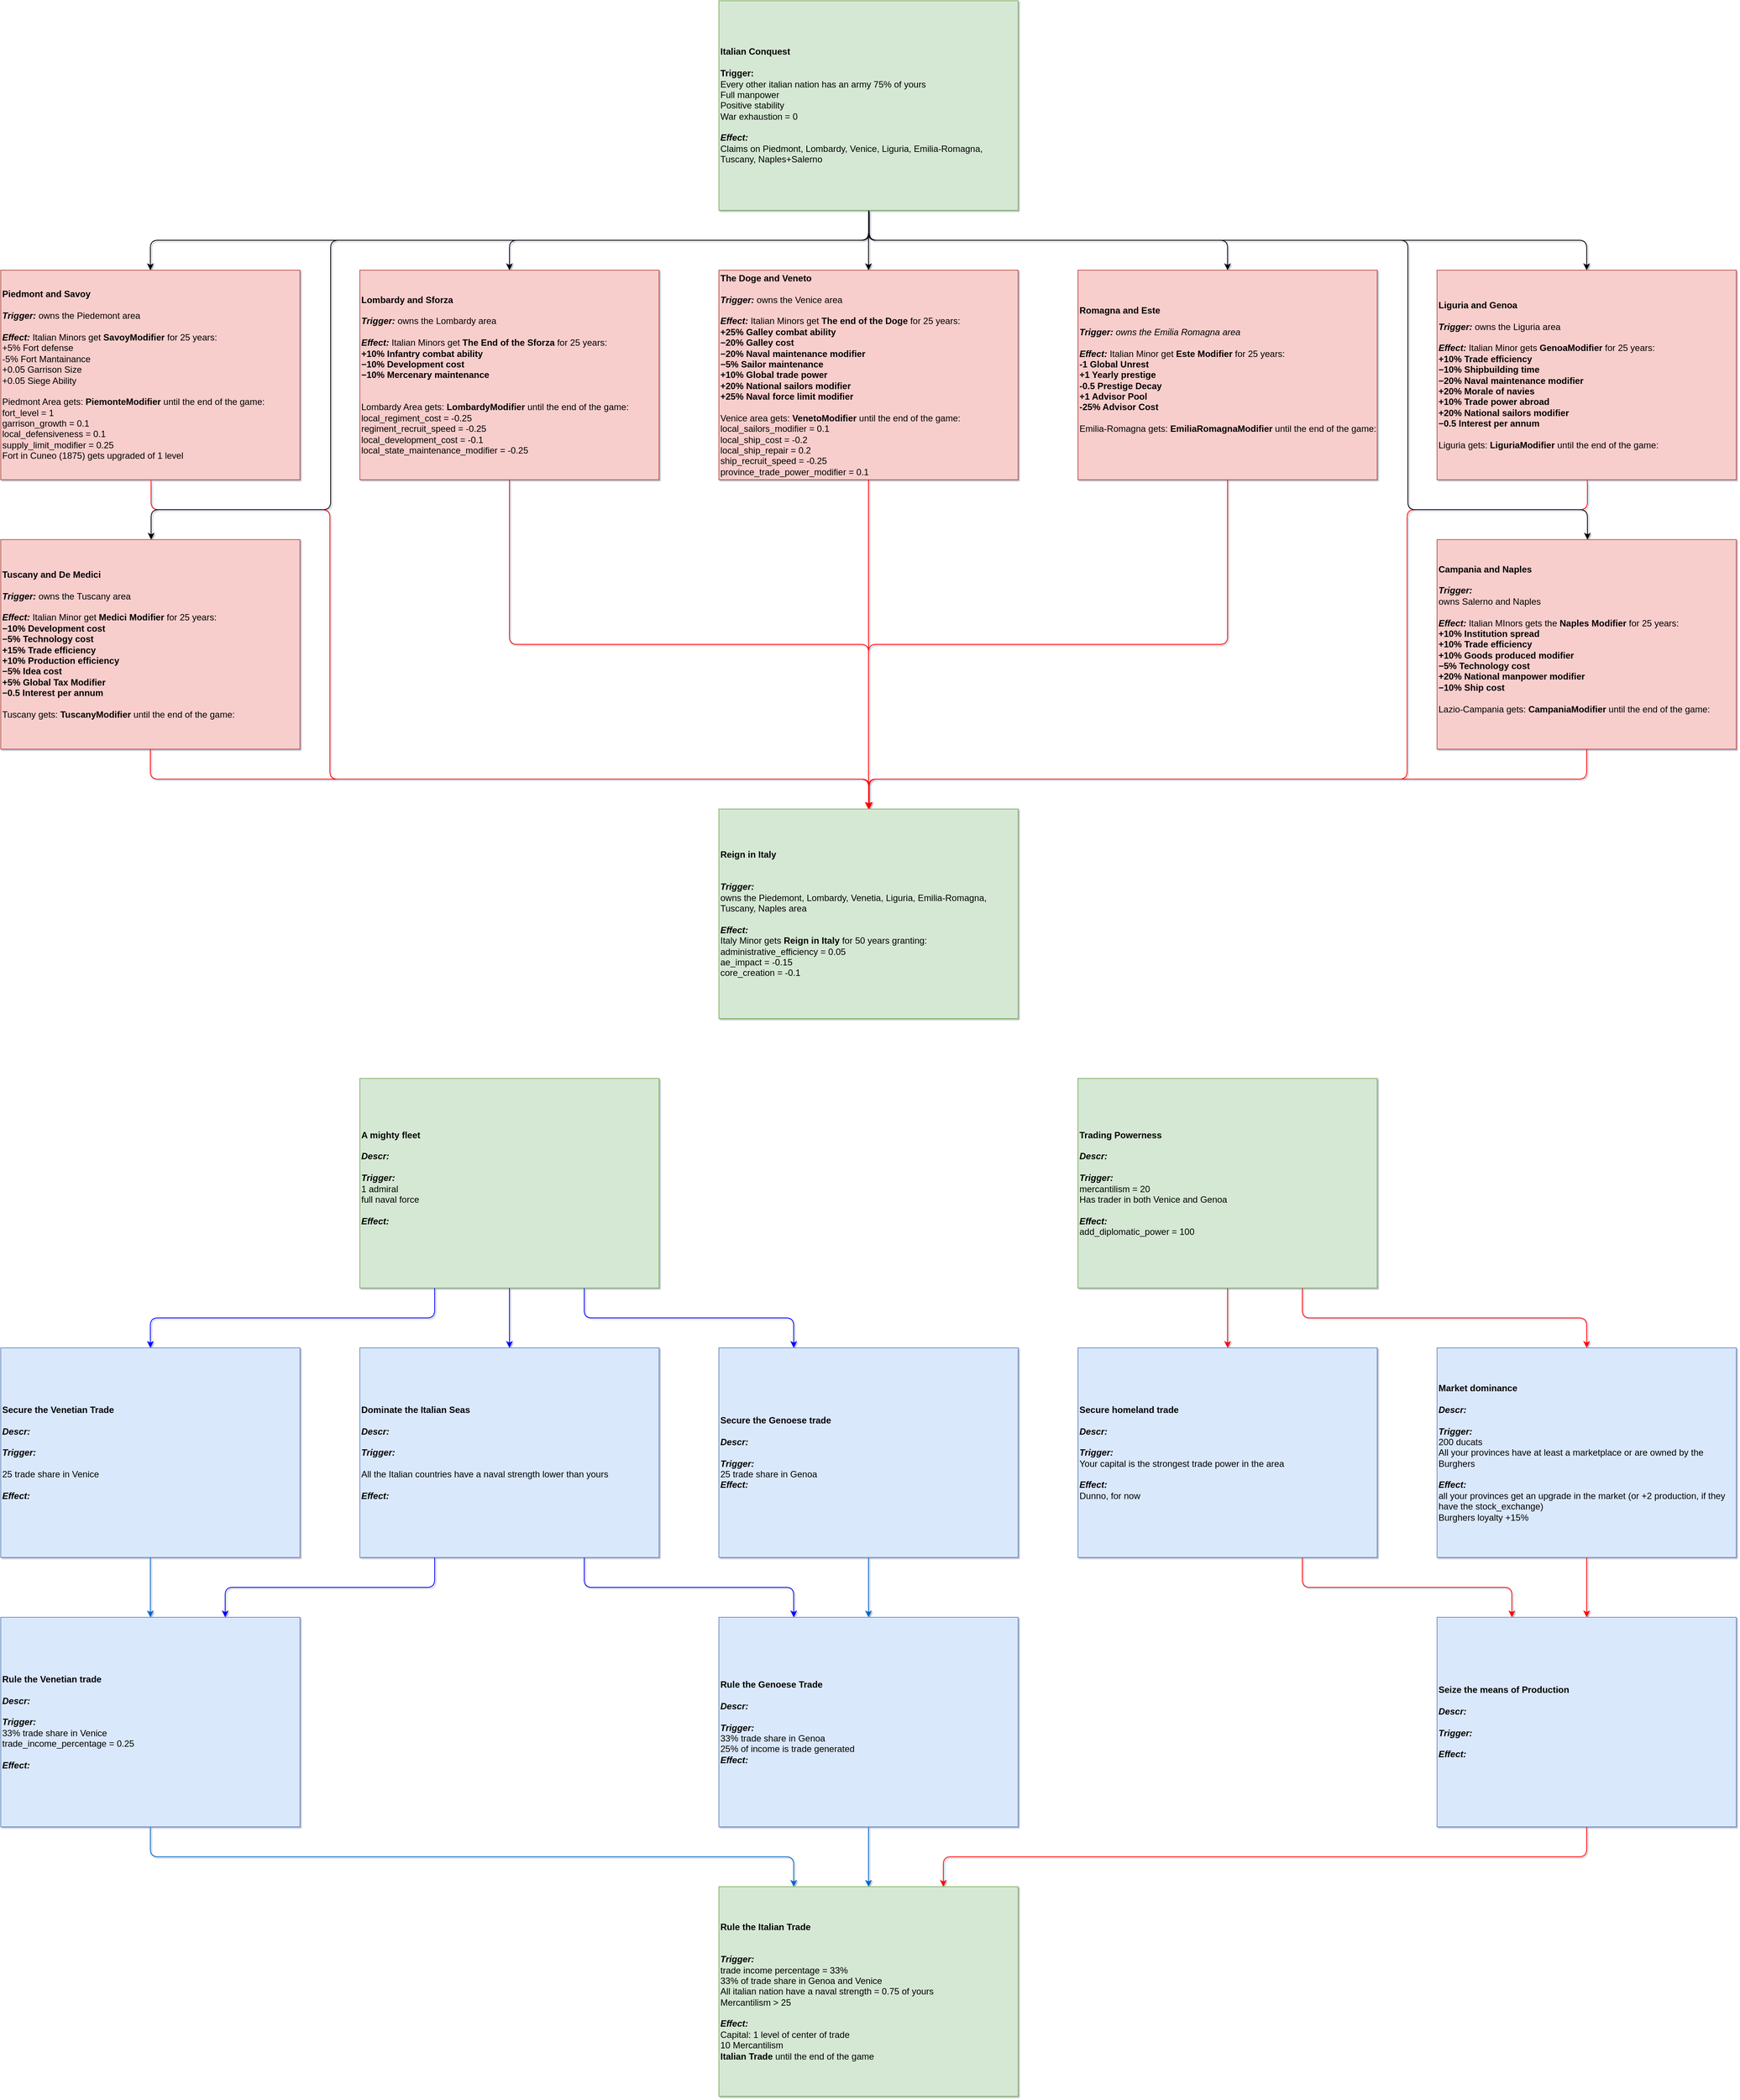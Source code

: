<mxfile version="12.4.2" type="device" pages="2"><diagram id="kzSDAJDjx9IFy4JvHGh8" name="Missions"><mxGraphModel dx="462" dy="832" grid="1" gridSize="10" guides="1" tooltips="1" connect="1" arrows="1" fold="1" page="1" pageScale="1" pageWidth="827" pageHeight="1169" math="0" shadow="1"><root><mxCell id="0"/><mxCell id="1" parent="0"/><mxCell id="5ixz_jZ468IJcfCnel48-17" style="edgeStyle=orthogonalEdgeStyle;orthogonalLoop=1;jettySize=auto;html=1;exitX=0.5;exitY=1;exitDx=0;exitDy=0;comic=0;startArrow=none;startFill=0;fillColor=#FF0000;strokeColor=#FC0000;rounded=1;" parent="1" source="h8s-hCxMcf2PMTDbwtCN-36" target="wZS7Q_uzc3c4S4Pi2nk3-1" edge="1"><mxGeometry relative="1" as="geometry"/></mxCell><mxCell id="h8s-hCxMcf2PMTDbwtCN-36" value="&lt;div style=&quot;font-size: 12px&quot;&gt;&lt;b style=&quot;font-size: 12px&quot;&gt;Lombardy and Sforza&lt;/b&gt;&lt;br style=&quot;font-size: 12px&quot;&gt;&lt;/div&gt;&lt;div style=&quot;font-size: 12px&quot;&gt;&lt;font style=&quot;font-size: 12px&quot;&gt;&lt;div style=&quot;font-size: 12px&quot;&gt;&lt;br&gt;&lt;/div&gt;&lt;/font&gt;&lt;/div&gt;&lt;div style=&quot;font-size: 12px&quot;&gt;&lt;font style=&quot;font-size: 12px&quot;&gt;&lt;b style=&quot;font-size: 12px&quot;&gt;&lt;i style=&quot;font-size: 12px&quot;&gt;Trigger:&amp;nbsp;&lt;/i&gt;&lt;/b&gt;&lt;/font&gt;&lt;span&gt;owns the Lombardy area&lt;/span&gt;&lt;/div&gt;&lt;div style=&quot;font-size: 12px&quot;&gt;&lt;font style=&quot;font-size: 12px&quot;&gt;&lt;br style=&quot;font-size: 12px&quot;&gt;&lt;/font&gt;&lt;/div&gt;&lt;font&gt;&lt;b style=&quot;font-size: 12px&quot;&gt;&lt;i style=&quot;font-size: 12px&quot;&gt;Effect:&amp;nbsp;&lt;/i&gt;&lt;/b&gt;&lt;span style=&quot;font-size: 12px&quot;&gt;Italian Minors get&amp;nbsp;&lt;/span&gt;&lt;b style=&quot;font-size: 12px&quot;&gt;The End of the Sforza&amp;nbsp;&lt;/b&gt;for 25 years:&lt;br&gt;&lt;div&gt;&lt;b&gt;+10% Infantry combat ability&lt;/b&gt;&lt;/div&gt;&lt;div&gt;&lt;div&gt;&lt;b&gt;−10% Development cost&lt;/b&gt;&lt;/div&gt;&lt;div&gt;&lt;b&gt;−10% Mercenary maintenance&lt;/b&gt;&lt;/div&gt;&lt;/div&gt;&lt;div&gt;&lt;br&gt;&lt;/div&gt;&lt;div&gt;&lt;b&gt;&lt;br&gt;&lt;/b&gt;&lt;/div&gt;&lt;div&gt;&lt;div&gt;Lombardy Area gets:&amp;nbsp;&lt;b&gt;LombardyModifier&amp;nbsp;&lt;/b&gt;&lt;span&gt;until the end of the game:&lt;/span&gt;&lt;/div&gt;&lt;div&gt;&lt;div&gt;local_regiment_cost = -0.25&lt;/div&gt;&lt;div&gt;regiment_recruit_speed = -0.25&lt;/div&gt;&lt;div&gt;local_development_cost = -0.1&lt;/div&gt;&lt;/div&gt;&lt;/div&gt;&lt;div&gt;local_state_maintenance_modifier = -0.25&lt;br&gt;&lt;/div&gt;&lt;/font&gt;" style="rounded=0;whiteSpace=wrap;html=1;align=left;fontSize=12;fillColor=#f8cecc;strokeColor=#b85450;" parent="1" vertex="1"><mxGeometry x="480" y="360" width="400" height="280" as="geometry"/></mxCell><mxCell id="w6SWjsJNd_PJqNKlExnE-12" value="" style="edgeStyle=orthogonalEdgeStyle;rounded=0;orthogonalLoop=1;jettySize=auto;html=1;" parent="1" edge="1"><mxGeometry relative="1" as="geometry"><mxPoint x="-1360" y="720.071" as="sourcePoint"/></mxGeometry></mxCell><mxCell id="w6SWjsJNd_PJqNKlExnE-16" value="" style="edgeStyle=orthogonalEdgeStyle;rounded=0;orthogonalLoop=1;jettySize=auto;html=1;" parent="1" edge="1"><mxGeometry relative="1" as="geometry"><mxPoint x="-1360" y="1120.071" as="sourcePoint"/></mxGeometry></mxCell><mxCell id="5ixz_jZ468IJcfCnel48-18" style="edgeStyle=orthogonalEdgeStyle;orthogonalLoop=1;jettySize=auto;html=1;exitX=0.5;exitY=1;exitDx=0;exitDy=0;comic=0;startArrow=none;startFill=0;fillColor=#FF0000;strokeColor=#FC0000;rounded=1;" parent="1" source="wZS7Q_uzc3c4S4Pi2nk3-8" target="wZS7Q_uzc3c4S4Pi2nk3-1" edge="1"><mxGeometry relative="1" as="geometry"/></mxCell><mxCell id="wZS7Q_uzc3c4S4Pi2nk3-8" value="&lt;b&gt;The Doge and Veneto&lt;br&gt;&lt;/b&gt;&lt;b&gt;&lt;i&gt;&lt;br&gt;Trigger:&amp;nbsp;&lt;/i&gt;&lt;/b&gt;&lt;span&gt;owns the Venice area&lt;/span&gt;&lt;b&gt;&lt;i&gt;&lt;br&gt;&lt;/i&gt;&lt;/b&gt;&lt;div&gt;&lt;br&gt;&lt;/div&gt;&lt;div style=&quot;font-size: 12px&quot;&gt;&lt;font style=&quot;font-size: 12px&quot;&gt;&lt;b style=&quot;font-size: 12px&quot;&gt;&lt;i style=&quot;font-size: 12px&quot;&gt;Effect:&amp;nbsp;&lt;/i&gt;&lt;/b&gt;&lt;/font&gt;&lt;span&gt;Italian Minors get&amp;nbsp;&lt;/span&gt;&lt;b&gt;The end of the Doge &lt;/b&gt;&lt;span&gt;for 25 years:&lt;/span&gt;&lt;/div&gt;&lt;div&gt;&lt;font&gt;&lt;div style=&quot;font-size: 12px&quot;&gt;&lt;b&gt;+25% Galley combat ability&lt;/b&gt;&lt;br&gt;&lt;/div&gt;&lt;div&gt;&lt;div&gt;&lt;b&gt;−20% Galley cost&lt;/b&gt;&lt;/div&gt;&lt;div&gt;&lt;div&gt;&lt;b&gt;−20% Naval maintenance modifier&lt;/b&gt;&lt;/div&gt;&lt;div&gt;&lt;b&gt;−5% Sailor maintenance&lt;/b&gt;&lt;/div&gt;&lt;/div&gt;&lt;div&gt;&lt;div&gt;&lt;b&gt;+10% Global trade power&lt;br&gt;&lt;/b&gt;&lt;/div&gt;&lt;div&gt;&lt;div&gt;&lt;b&gt;+20% National sailors modifier&lt;/b&gt;&lt;/div&gt;&lt;div&gt;&lt;b&gt;+25% Naval force limit modifier&lt;/b&gt;&lt;/div&gt;&lt;/div&gt;&lt;/div&gt;&lt;/div&gt;&lt;div&gt;&lt;br&gt;&lt;/div&gt;&lt;div&gt;Venice area gets:&amp;nbsp;&lt;b&gt;VenetoModifier&lt;/b&gt;&lt;span&gt;&amp;nbsp;until the end of the game:&lt;/span&gt;&lt;/div&gt;&lt;div&gt;&lt;div&gt;local_sailors_modifier = 0.1&lt;/div&gt;&lt;div&gt;local_ship_cost = -0.2&lt;/div&gt;&lt;div&gt;local_ship_repair = 0.2&lt;/div&gt;&lt;div&gt;ship_recruit_speed = -0.25&lt;/div&gt;&lt;div&gt;province_trade_power_modifier = 0.1&lt;/div&gt;&lt;/div&gt;&lt;/font&gt;&lt;/div&gt;" style="rounded=0;whiteSpace=wrap;html=1;align=left;fontSize=12;fillColor=#f8cecc;strokeColor=#b85450;" parent="1" vertex="1"><mxGeometry x="960" y="360" width="400" height="280" as="geometry"/></mxCell><mxCell id="5ixz_jZ468IJcfCnel48-19" style="edgeStyle=orthogonalEdgeStyle;orthogonalLoop=1;jettySize=auto;html=1;exitX=0.5;exitY=1;exitDx=0;exitDy=0;comic=0;startArrow=none;startFill=0;fillColor=#FF0000;strokeColor=#FC0000;rounded=1;" parent="1" source="Hifq5IkfQWLHuLUF-LU--6" target="wZS7Q_uzc3c4S4Pi2nk3-1" edge="1"><mxGeometry relative="1" as="geometry"/></mxCell><mxCell id="Hifq5IkfQWLHuLUF-LU--6" value="&lt;div&gt;&lt;b&gt;Romagna and Este&lt;/b&gt;&lt;/div&gt;&lt;div&gt;&lt;b&gt;&lt;i&gt;&lt;br&gt;&lt;/i&gt;&lt;/b&gt;&lt;/div&gt;&lt;i style=&quot;font-weight: bold&quot;&gt;&lt;div&gt;&lt;i&gt;Trigger:&amp;nbsp;&lt;/i&gt;&lt;span style=&quot;font-weight: normal&quot;&gt;owns the Emilia Romagna area&lt;/span&gt;&lt;/div&gt;&lt;/i&gt;&lt;div&gt;&lt;br&gt;&lt;/div&gt;&lt;div style=&quot;font-size: 12px&quot;&gt;&lt;font style=&quot;font-size: 12px&quot;&gt;&lt;b style=&quot;font-size: 12px&quot;&gt;&lt;i style=&quot;font-size: 12px&quot;&gt;Effect:&amp;nbsp;&lt;/i&gt;&lt;/b&gt;&lt;/font&gt;&lt;span&gt;Italian Minor get &lt;/span&gt;&lt;b&gt;Este Modifier&lt;/b&gt;&lt;span&gt;&amp;nbsp;for 25 years:&lt;/span&gt;&lt;/div&gt;&lt;div style=&quot;font-size: 12px&quot;&gt;&lt;div&gt;&lt;b&gt;-1 Global Unrest&lt;/b&gt;&lt;/div&gt;&lt;div&gt;&lt;b&gt;+1 Yearly prestige&lt;/b&gt;&lt;br&gt;&lt;/div&gt;&lt;div&gt;&lt;b&gt;-0.5 Prestige Decay&lt;/b&gt;&lt;/div&gt;&lt;div&gt;&lt;b&gt;+1 Advisor Pool&lt;/b&gt;&lt;/div&gt;&lt;div&gt;&lt;b&gt;-25% Advisor Cost&lt;/b&gt;&lt;/div&gt;&lt;div&gt;&lt;b&gt;&lt;br&gt;&lt;/b&gt;&lt;/div&gt;&lt;div&gt;Emilia-Romagna gets:&amp;nbsp;&lt;b&gt;EmiliaRomagnaModifier&lt;/b&gt;&lt;span&gt;&amp;nbsp;until the end of the game:&lt;/span&gt;&lt;/div&gt;&lt;div&gt;&lt;br&gt;&lt;/div&gt;&lt;/div&gt;" style="rounded=0;whiteSpace=wrap;html=1;align=left;fontSize=12;fillColor=#f8cecc;strokeColor=#b85450;" parent="1" vertex="1"><mxGeometry x="1440" y="360" width="400" height="280" as="geometry"/></mxCell><mxCell id="5ixz_jZ468IJcfCnel48-20" style="edgeStyle=orthogonalEdgeStyle;orthogonalLoop=1;jettySize=auto;html=1;exitX=0.5;exitY=1;exitDx=0;exitDy=0;comic=0;startArrow=none;startFill=0;fillColor=#FF0000;strokeColor=#FC0000;rounded=1;" parent="1" source="uEz5_Wy8NnW6_NstohDP-1" target="wZS7Q_uzc3c4S4Pi2nk3-1" edge="1"><mxGeometry relative="1" as="geometry"><Array as="points"><mxPoint x="2121" y="640"/><mxPoint x="2121" y="680"/><mxPoint x="1880" y="680"/><mxPoint x="1880" y="1040"/><mxPoint x="1161" y="1040"/></Array></mxGeometry></mxCell><mxCell id="uEz5_Wy8NnW6_NstohDP-1" value="&lt;b&gt;Liguria and Genoa&lt;br&gt;&lt;br&gt;&lt;/b&gt;&lt;div style=&quot;font-size: 12px&quot;&gt;&lt;font style=&quot;font-size: 12px&quot;&gt;&lt;b style=&quot;font-size: 12px&quot;&gt;&lt;i style=&quot;font-size: 12px&quot;&gt;Trigger:&amp;nbsp;&lt;/i&gt;&lt;/b&gt;&lt;/font&gt;&lt;span&gt;owns the Liguria area&lt;/span&gt;&lt;/div&gt;&lt;div&gt;&lt;br&gt;&lt;/div&gt;&lt;div style=&quot;font-size: 12px&quot;&gt;&lt;font style=&quot;font-size: 12px&quot;&gt;&lt;b style=&quot;font-size: 12px&quot;&gt;&lt;i style=&quot;font-size: 12px&quot;&gt;Effect:&amp;nbsp;&lt;/i&gt;&lt;/b&gt;&lt;/font&gt;&lt;span&gt;Italian Minor gets &lt;/span&gt;&lt;b&gt;GenoaModifier&lt;/b&gt;&lt;span&gt;&amp;nbsp;for 25 years:&lt;/span&gt;&lt;/div&gt;&lt;div style=&quot;font-size: 12px&quot;&gt;&lt;div&gt;&lt;b&gt;+10% Trade efficiency&lt;/b&gt;&lt;/div&gt;&lt;div&gt;&lt;div&gt;&lt;b&gt;−10% Shipbuilding time&lt;/b&gt;&lt;/div&gt;&lt;div&gt;&lt;b&gt;−20% Naval maintenance modifier&lt;/b&gt;&lt;/div&gt;&lt;/div&gt;&lt;div&gt;&lt;div&gt;&lt;b&gt;+20% Morale of navies&lt;/b&gt;&lt;/div&gt;&lt;div&gt;&lt;b&gt;+10% Trade power abroad&lt;/b&gt;&lt;/div&gt;&lt;div&gt;&lt;b&gt;+20% National sailors modifier&lt;/b&gt;&lt;/div&gt;&lt;/div&gt;&lt;div&gt;&lt;b&gt;−0.5 Interest per annum&lt;/b&gt;&lt;/div&gt;&lt;div&gt;&lt;b&gt;&lt;br&gt;&lt;/b&gt;&lt;/div&gt;&lt;div&gt;Liguria gets:&amp;nbsp;&lt;b&gt;LiguriaModifier&lt;/b&gt;&lt;span&gt;&amp;nbsp;until the end of the game:&lt;/span&gt;&lt;/div&gt;&lt;/div&gt;" style="rounded=0;whiteSpace=wrap;html=1;align=left;fontSize=12;fillColor=#f8cecc;strokeColor=#b85450;" parent="1" vertex="1"><mxGeometry x="1920" y="360" width="400" height="280" as="geometry"/></mxCell><mxCell id="5ixz_jZ468IJcfCnel48-9" style="edgeStyle=orthogonalEdgeStyle;orthogonalLoop=1;jettySize=auto;html=1;exitX=0.5;exitY=1;exitDx=0;exitDy=0;comic=0;startArrow=none;startFill=0;fillColor=#FF0000;strokeColor=#FC0000;rounded=1;" parent="1" source="5ixz_jZ468IJcfCnel48-5" target="wZS7Q_uzc3c4S4Pi2nk3-1" edge="1"><mxGeometry relative="1" as="geometry"/></mxCell><mxCell id="5ixz_jZ468IJcfCnel48-5" value="&lt;b&gt;Campania and Naples&lt;br&gt;&lt;/b&gt;&lt;br&gt;&lt;div style=&quot;font-size: 12px&quot;&gt;&lt;b&gt;&lt;i&gt;Trigger:&amp;nbsp;&lt;/i&gt;&lt;/b&gt;&lt;br&gt;&lt;/div&gt;&lt;div style=&quot;font-size: 12px&quot;&gt;owns Salerno and Naples&lt;/div&gt;&lt;div&gt;&lt;br&gt;&lt;/div&gt;&lt;div style=&quot;font-size: 12px&quot;&gt;&lt;font style=&quot;font-size: 12px&quot;&gt;&lt;b style=&quot;font-size: 12px&quot;&gt;&lt;i style=&quot;font-size: 12px&quot;&gt;Effect:&amp;nbsp;&lt;/i&gt;&lt;/b&gt;&lt;/font&gt;&lt;span&gt;Italian MInors gets the &lt;/span&gt;&lt;b&gt;Naples Modifier &lt;/b&gt;&lt;span&gt;for 25 years:&lt;/span&gt;&lt;/div&gt;&lt;div&gt;&lt;font&gt;&lt;div style=&quot;font-weight: bold&quot;&gt;&lt;b&gt;+10% Institution spread&lt;/b&gt;&lt;/div&gt;&lt;div style=&quot;font-weight: bold&quot;&gt;+10% Trade efficiency&lt;/div&gt;&lt;div&gt;&lt;b&gt;&lt;span&gt;+10% Goods produced modifier&lt;/span&gt;&lt;br&gt;&lt;/b&gt;&lt;/div&gt;&lt;div&gt;&lt;b&gt;−5% Technology cost&lt;/b&gt;&lt;br&gt;&lt;/div&gt;&lt;div&gt;&lt;span style=&quot;font-weight: 700&quot;&gt;+20% National manpower modifier&lt;/span&gt;&lt;br&gt;&lt;/div&gt;&lt;div&gt;&lt;span style=&quot;font-weight: 700&quot;&gt;−10% Ship cost&lt;/span&gt;&lt;/div&gt;&lt;div style=&quot;font-weight: bold&quot;&gt;&lt;br&gt;&lt;/div&gt;&lt;/font&gt;&lt;/div&gt;&lt;div style=&quot;font-size: 12px&quot;&gt;Lazio-Campania gets:&amp;nbsp;&lt;b&gt;CampaniaModifier&lt;/b&gt;&lt;span&gt;&amp;nbsp;until the end of the game:&lt;/span&gt;&lt;/div&gt;&lt;div style=&quot;font-size: 12px&quot;&gt;&lt;br&gt;&lt;/div&gt;" style="rounded=0;whiteSpace=wrap;html=1;align=left;fontSize=12;fillColor=#f8cecc;strokeColor=#b85450;" parent="1" vertex="1"><mxGeometry x="1920" y="720" width="400" height="280" as="geometry"/></mxCell><mxCell id="5ixz_jZ468IJcfCnel48-21" style="edgeStyle=orthogonalEdgeStyle;orthogonalLoop=1;jettySize=auto;html=1;exitX=0.5;exitY=1;exitDx=0;exitDy=0;comic=0;startArrow=none;startFill=0;fillColor=#FF0000;strokeColor=#FC0000;rounded=1;" parent="1" source="Hifq5IkfQWLHuLUF-LU--1" target="wZS7Q_uzc3c4S4Pi2nk3-1" edge="1"><mxGeometry relative="1" as="geometry"><Array as="points"><mxPoint x="201" y="640"/><mxPoint x="201" y="680"/><mxPoint x="440" y="680"/><mxPoint x="440" y="1040"/><mxPoint x="1161" y="1040"/></Array></mxGeometry></mxCell><mxCell id="Hifq5IkfQWLHuLUF-LU--1" value="&lt;b style=&quot;font-size: 12px&quot;&gt;Piedmont and Savoy&lt;br style=&quot;font-size: 12px&quot;&gt;&lt;/b&gt;&lt;div style=&quot;font-size: 12px&quot;&gt;&lt;br&gt;&lt;/div&gt;&lt;div style=&quot;font-size: 12px&quot;&gt;&lt;font style=&quot;font-size: 12px&quot;&gt;&lt;b style=&quot;font-size: 12px&quot;&gt;&lt;i style=&quot;font-size: 12px&quot;&gt;Trigger:&amp;nbsp;&lt;/i&gt;&lt;/b&gt;&lt;/font&gt;&lt;span&gt;owns the Piedemont area&lt;/span&gt;&lt;/div&gt;&lt;div&gt;&lt;br&gt;&lt;/div&gt;&lt;div style=&quot;font-size: 12px&quot;&gt;&lt;font style=&quot;font-size: 12px&quot;&gt;&lt;b style=&quot;font-size: 12px&quot;&gt;&lt;i style=&quot;font-size: 12px&quot;&gt;Effect:&amp;nbsp;&lt;/i&gt;&lt;/b&gt;&lt;/font&gt;&lt;span&gt;Italian Minors get&lt;/span&gt;&lt;b&gt;&amp;nbsp;SavoyModifier&lt;/b&gt;&lt;span&gt; for 25 years:&lt;/span&gt;&lt;/div&gt;&lt;div&gt;&lt;div style=&quot;font-size: 12px&quot;&gt;+5% Fort defense&lt;br&gt;-5% Fort Mantainance&lt;/div&gt;&lt;div style=&quot;font-size: 12px&quot;&gt;+0.05 Garrison Size&lt;/div&gt;&lt;div style=&quot;font-size: 12px&quot;&gt;+0.05 Siege Ability&lt;/div&gt;&lt;div style=&quot;font-size: 12px&quot;&gt;&lt;b&gt;&lt;br&gt;&lt;/b&gt;&lt;/div&gt;&lt;div style=&quot;font-size: 12px&quot;&gt;Piedmont Area gets:&amp;nbsp;&lt;b&gt;PiemonteModifier &lt;/b&gt;&lt;span&gt;until the end of the game:&lt;/span&gt;&lt;/div&gt;&lt;div&gt;&lt;div&gt;fort_level = 1&amp;nbsp;&lt;/div&gt;&lt;div&gt;garrison_growth = 0.1&lt;/div&gt;&lt;div&gt;local_defensiveness = 0.1&lt;/div&gt;&lt;div&gt;supply_limit_modifier = 0.25&lt;/div&gt;&lt;/div&gt;&lt;div style=&quot;font-size: 12px&quot;&gt;Fort in Cuneo (1875) gets upgraded of 1 level&lt;/div&gt;&lt;/div&gt;" style="rounded=0;whiteSpace=wrap;html=1;align=left;fontSize=12;fillColor=#f8cecc;strokeColor=#b85450;labelBorderColor=none;" parent="1" vertex="1"><mxGeometry y="360" width="400" height="280" as="geometry"/></mxCell><mxCell id="5ixz_jZ468IJcfCnel48-7" style="edgeStyle=orthogonalEdgeStyle;orthogonalLoop=1;jettySize=auto;html=1;exitX=0.5;exitY=1;exitDx=0;exitDy=0;comic=0;startArrow=none;startFill=0;fillColor=#FF0000;strokeColor=#FC0000;rounded=1;" parent="1" source="qPmOHIH1bKVGM6QNh14A-26" target="wZS7Q_uzc3c4S4Pi2nk3-1" edge="1"><mxGeometry relative="1" as="geometry"/></mxCell><mxCell id="qPmOHIH1bKVGM6QNh14A-26" value="&lt;b&gt;Tuscany and De Medici&lt;br&gt;&lt;br&gt;&lt;/b&gt;&lt;div style=&quot;font-size: 12px&quot;&gt;&lt;font style=&quot;font-size: 12px&quot;&gt;&lt;b style=&quot;font-size: 12px&quot;&gt;&lt;i style=&quot;font-size: 12px&quot;&gt;Trigger:&amp;nbsp;&lt;/i&gt;&lt;/b&gt;&lt;/font&gt;&lt;span&gt;owns the Tuscany area&lt;/span&gt;&lt;/div&gt;&lt;div style=&quot;font-size: 12px&quot;&gt;&lt;br&gt;&lt;/div&gt;&lt;div style=&quot;font-size: 12px&quot;&gt;&lt;font style=&quot;font-size: 12px&quot;&gt;&lt;b style=&quot;font-size: 12px&quot;&gt;&lt;i style=&quot;font-size: 12px&quot;&gt;Effect:&amp;nbsp;&lt;/i&gt;&lt;/b&gt;&lt;/font&gt;&lt;span&gt;Italian Minor get &lt;/span&gt;&lt;b&gt;Medici Modifier &lt;/b&gt;&lt;span&gt;for 25 years:&lt;/span&gt;&lt;/div&gt;&lt;div style=&quot;font-size: 12px&quot;&gt;&lt;div&gt;&lt;b&gt;−10% Development cost&lt;/b&gt;&lt;/div&gt;&lt;div&gt;&lt;b&gt;−5% Technology cost&lt;/b&gt;&lt;b&gt;&lt;br&gt;&lt;/b&gt;&lt;/div&gt;&lt;div&gt;&lt;div&gt;&lt;b&gt;+15% Trade efficiency&lt;/b&gt;&lt;/div&gt;&lt;div&gt;&lt;b&gt;+10% Production efficiency&lt;/b&gt;&lt;/div&gt;&lt;/div&gt;&lt;div&gt;&lt;b&gt;−5% Idea cost&lt;/b&gt;&lt;/div&gt;&lt;div&gt;&lt;b&gt;+5% Global Tax Modifier&lt;/b&gt;&lt;/div&gt;&lt;div&gt;&lt;b&gt;−0.5 Interest per annum&lt;/b&gt;&lt;/div&gt;&lt;div&gt;&lt;b&gt;&lt;br&gt;&lt;/b&gt;&lt;/div&gt;&lt;div&gt;Tuscany gets: &lt;b&gt;T&lt;/b&gt;&lt;b&gt;uscanyModifier&lt;/b&gt;&lt;span&gt;&amp;nbsp;until the end of the game:&lt;/span&gt;&lt;/div&gt;&lt;/div&gt;" style="rounded=0;whiteSpace=wrap;html=1;align=left;fontSize=12;fillColor=#f8cecc;strokeColor=#b85450;" parent="1" vertex="1"><mxGeometry y="720" width="400" height="280" as="geometry"/></mxCell><mxCell id="yrQwM_ZOXLAgXuqmaFQ8-32" value="" style="edgeStyle=orthogonalEdgeStyle;orthogonalLoop=1;jettySize=auto;html=1;fontSize=12;rounded=0;" parent="1" edge="1"><mxGeometry relative="1" as="geometry"><mxPoint x="80" y="3520" as="sourcePoint"/></mxGeometry></mxCell><mxCell id="yrQwM_ZOXLAgXuqmaFQ8-34" value="" style="edgeStyle=orthogonalEdgeStyle;orthogonalLoop=1;jettySize=auto;html=1;fontSize=12;rounded=0;" parent="1" edge="1"><mxGeometry relative="1" as="geometry"><mxPoint x="-400" y="3520" as="sourcePoint"/></mxGeometry></mxCell><mxCell id="h8s-hCxMcf2PMTDbwtCN-22" value="" style="edgeStyle=orthogonalEdgeStyle;orthogonalLoop=1;jettySize=auto;html=1;fontSize=18;rounded=0;" parent="1" edge="1"><mxGeometry relative="1" as="geometry"><mxPoint x="-800" y="4240" as="sourcePoint"/></mxGeometry></mxCell><mxCell id="wZS7Q_uzc3c4S4Pi2nk3-1" value="&lt;div style=&quot;font-size: 12px&quot; align=&quot;left&quot;&gt;&lt;b&gt;Reign in Italy&lt;/b&gt;&lt;/div&gt;&lt;div style=&quot;font-size: 12px&quot; align=&quot;left&quot;&gt;&lt;br&gt;&lt;/div&gt;&lt;div style=&quot;font-size: 12px&quot; align=&quot;left&quot;&gt;&lt;font style=&quot;font-size: 12px&quot;&gt;&lt;br style=&quot;font-size: 12px&quot;&gt;&lt;/font&gt;&lt;/div&gt;&lt;div style=&quot;font-size: 12px&quot; align=&quot;left&quot;&gt;&lt;font style=&quot;font-size: 12px&quot;&gt;&lt;b style=&quot;font-size: 12px&quot;&gt;&lt;i style=&quot;font-size: 12px&quot;&gt;Trigger:&lt;/i&gt;&lt;/b&gt;&lt;/font&gt;&lt;/div&gt;&lt;div style=&quot;font-size: 12px&quot; align=&quot;left&quot;&gt;owns the Piedemont, Lombardy, Venetia, Liguria, Emilia-Romagna, Tuscany, Naples area&lt;/div&gt;&lt;div style=&quot;font-size: 12px&quot; align=&quot;left&quot;&gt;&lt;br&gt;&lt;/div&gt;&lt;div style=&quot;font-size: 12px&quot; align=&quot;left&quot;&gt;&lt;font style=&quot;font-size: 12px&quot;&gt;&lt;font style=&quot;font-size: 12px&quot;&gt;&lt;b style=&quot;font-size: 12px&quot;&gt;&lt;i style=&quot;font-size: 12px&quot;&gt;Effect:&lt;/i&gt;&lt;/b&gt;&lt;/font&gt;&lt;/font&gt;&lt;/div&gt;&lt;div style=&quot;font-size: 12px&quot; align=&quot;left&quot;&gt;Italy Minor gets&amp;nbsp;&lt;b&gt;Reign in Italy&lt;/b&gt;&amp;nbsp;for 50 years granting:&lt;/div&gt;&lt;div style=&quot;font-size: 12px&quot; align=&quot;left&quot;&gt;&lt;div align=&quot;left&quot;&gt;administrative_efficiency = 0.05&lt;/div&gt;&lt;div align=&quot;left&quot;&gt;ae_impact = -0.15&lt;/div&gt;&lt;div align=&quot;left&quot;&gt;core_creation = -0.1&lt;/div&gt;&lt;/div&gt;" style="rounded=0;whiteSpace=wrap;html=1;align=left;fontSize=12;fillColor=#d5e8d4;strokeColor=#82b366;" parent="1" vertex="1"><mxGeometry x="960" y="1080" width="400" height="280" as="geometry"/></mxCell><mxCell id="5ixz_jZ468IJcfCnel48-10" style="edgeStyle=orthogonalEdgeStyle;orthogonalLoop=1;jettySize=auto;html=1;exitX=0.5;exitY=1;exitDx=0;exitDy=0;comic=0;startArrow=none;startFill=0;fillColor=#FF0000;strokeColor=#000000;rounded=1;" parent="1" source="5ixz_jZ468IJcfCnel48-1" target="Hifq5IkfQWLHuLUF-LU--1" edge="1"><mxGeometry relative="1" as="geometry"/></mxCell><mxCell id="5ixz_jZ468IJcfCnel48-11" style="edgeStyle=orthogonalEdgeStyle;orthogonalLoop=1;jettySize=auto;html=1;exitX=0.5;exitY=1;exitDx=0;exitDy=0;comic=0;startArrow=none;startFill=0;fillColor=#FF0000;strokeColor=#000000;rounded=1;" parent="1" source="5ixz_jZ468IJcfCnel48-1" target="h8s-hCxMcf2PMTDbwtCN-36" edge="1"><mxGeometry relative="1" as="geometry"/></mxCell><mxCell id="5ixz_jZ468IJcfCnel48-12" style="edgeStyle=orthogonalEdgeStyle;orthogonalLoop=1;jettySize=auto;html=1;exitX=0.5;exitY=1;exitDx=0;exitDy=0;comic=0;startArrow=none;startFill=0;fillColor=#FF0000;strokeColor=#000000;rounded=1;" parent="1" source="5ixz_jZ468IJcfCnel48-1" target="wZS7Q_uzc3c4S4Pi2nk3-8" edge="1"><mxGeometry relative="1" as="geometry"/></mxCell><mxCell id="5ixz_jZ468IJcfCnel48-13" style="edgeStyle=orthogonalEdgeStyle;orthogonalLoop=1;jettySize=auto;html=1;exitX=0.5;exitY=1;exitDx=0;exitDy=0;comic=0;startArrow=none;startFill=0;fillColor=#FF0000;strokeColor=#000000;rounded=1;" parent="1" source="5ixz_jZ468IJcfCnel48-1" target="Hifq5IkfQWLHuLUF-LU--6" edge="1"><mxGeometry relative="1" as="geometry"/></mxCell><mxCell id="5ixz_jZ468IJcfCnel48-14" style="edgeStyle=orthogonalEdgeStyle;orthogonalLoop=1;jettySize=auto;html=1;exitX=0.5;exitY=1;exitDx=0;exitDy=0;comic=0;startArrow=none;startFill=0;fillColor=#FF0000;strokeColor=#000000;rounded=1;" parent="1" source="5ixz_jZ468IJcfCnel48-1" target="uEz5_Wy8NnW6_NstohDP-1" edge="1"><mxGeometry relative="1" as="geometry"/></mxCell><mxCell id="5ixz_jZ468IJcfCnel48-15" style="edgeStyle=orthogonalEdgeStyle;orthogonalLoop=1;jettySize=auto;html=1;exitX=0.5;exitY=1;exitDx=0;exitDy=0;comic=0;startArrow=none;startFill=0;fillColor=#FF0000;strokeColor=#000000;rounded=1;" parent="1" source="5ixz_jZ468IJcfCnel48-1" target="qPmOHIH1bKVGM6QNh14A-26" edge="1"><mxGeometry relative="1" as="geometry"><Array as="points"><mxPoint x="1161" y="320"/><mxPoint x="441" y="320"/><mxPoint x="441" y="680"/><mxPoint x="201" y="680"/></Array></mxGeometry></mxCell><mxCell id="5ixz_jZ468IJcfCnel48-16" style="edgeStyle=orthogonalEdgeStyle;orthogonalLoop=1;jettySize=auto;html=1;exitX=0.5;exitY=1;exitDx=0;exitDy=0;comic=0;startArrow=none;startFill=0;fillColor=#FF0000;strokeColor=#000000;rounded=1;" parent="1" source="5ixz_jZ468IJcfCnel48-1" target="5ixz_jZ468IJcfCnel48-5" edge="1"><mxGeometry relative="1" as="geometry"><Array as="points"><mxPoint x="1161" y="320"/><mxPoint x="1881" y="320"/><mxPoint x="1881" y="680"/><mxPoint x="2121" y="680"/></Array></mxGeometry></mxCell><mxCell id="5ixz_jZ468IJcfCnel48-1" value="&lt;div style=&quot;font-size: 12px&quot; align=&quot;left&quot;&gt;&lt;b&gt;Italian Conquest&lt;/b&gt;&lt;/div&gt;&lt;div style=&quot;font-size: 12px&quot; align=&quot;left&quot;&gt;&lt;br&gt;&lt;/div&gt;&lt;div style=&quot;font-size: 12px&quot; align=&quot;left&quot;&gt;&lt;b&gt;Trigger:&lt;/b&gt;&lt;/div&gt;&lt;div style=&quot;font-size: 12px&quot; align=&quot;left&quot;&gt;Every other italian nation has an army 75% of yours&lt;/div&gt;&lt;div style=&quot;font-size: 12px&quot; align=&quot;left&quot;&gt;Full manpower&lt;/div&gt;&lt;div style=&quot;font-size: 12px&quot; align=&quot;left&quot;&gt;Positive stability&lt;/div&gt;&lt;div style=&quot;font-size: 12px&quot; align=&quot;left&quot;&gt;War exhaustion = 0&lt;/div&gt;&lt;div style=&quot;font-size: 12px&quot; align=&quot;left&quot;&gt;&lt;br&gt;&lt;/div&gt;&lt;div style=&quot;font-size: 12px&quot; align=&quot;left&quot;&gt;&lt;font style=&quot;font-size: 12px&quot;&gt;&lt;font style=&quot;font-size: 12px&quot;&gt;&lt;b style=&quot;font-size: 12px&quot;&gt;&lt;i style=&quot;font-size: 12px&quot;&gt;Effect:&lt;/i&gt;&lt;/b&gt;&lt;/font&gt;&lt;/font&gt;&lt;/div&gt;&lt;div style=&quot;font-size: 12px&quot; align=&quot;left&quot;&gt;Claims on Piedmont, Lombardy, Venice, Liguria, Emilia-Romagna, Tuscany, Naples+Salerno&lt;/div&gt;" style="rounded=0;whiteSpace=wrap;html=1;align=left;fontSize=12;fillColor=#d5e8d4;strokeColor=#82b366;" parent="1" vertex="1"><mxGeometry x="960" width="400" height="280" as="geometry"/></mxCell><mxCell id="X6jSsUwbUfTeSYqS7ufk-1" style="edgeStyle=orthogonalEdgeStyle;rounded=1;orthogonalLoop=1;jettySize=auto;html=1;exitX=0.75;exitY=1;exitDx=0;exitDy=0;strokeColor=#FF0000;" parent="1" source="X6jSsUwbUfTeSYqS7ufk-23" target="X6jSsUwbUfTeSYqS7ufk-7" edge="1"><mxGeometry relative="1" as="geometry"/></mxCell><mxCell id="X6jSsUwbUfTeSYqS7ufk-2" style="edgeStyle=orthogonalEdgeStyle;rounded=1;orthogonalLoop=1;jettySize=auto;html=1;exitX=0.75;exitY=1;exitDx=0;exitDy=0;entryX=0.25;entryY=0;entryDx=0;entryDy=0;strokeColor=#FF0000;" parent="1" source="X6jSsUwbUfTeSYqS7ufk-3" target="X6jSsUwbUfTeSYqS7ufk-5" edge="1"><mxGeometry relative="1" as="geometry"/></mxCell><mxCell id="X6jSsUwbUfTeSYqS7ufk-3" value="&lt;b&gt;Secure homeland trade&lt;br&gt;&lt;/b&gt;&lt;b&gt;&lt;i&gt;&lt;br&gt;Descr:&lt;br&gt;&lt;br&gt;Trigger:&amp;nbsp;&lt;/i&gt;&lt;/b&gt;&lt;b&gt;&lt;i&gt;&lt;br&gt;&lt;/i&gt;&lt;/b&gt;&lt;div&gt;Your capital is the strongest trade power in the area&lt;/div&gt;&lt;div&gt;&lt;br&gt;&lt;/div&gt;&lt;div&gt;&lt;b&gt;&lt;i&gt;Effect:&lt;/i&gt;&lt;/b&gt;&lt;/div&gt;&lt;div&gt;Dunno, for now&lt;/div&gt;" style="rounded=0;whiteSpace=wrap;html=1;align=left;fontSize=12;fillColor=#dae8fc;strokeColor=#6c8ebf;" parent="1" vertex="1"><mxGeometry x="1440" y="1800" width="400" height="280" as="geometry"/></mxCell><mxCell id="X6jSsUwbUfTeSYqS7ufk-4" style="edgeStyle=orthogonalEdgeStyle;rounded=1;orthogonalLoop=1;jettySize=auto;html=1;exitX=0.5;exitY=1;exitDx=0;exitDy=0;strokeColor=#FF0000;entryX=0.75;entryY=0;entryDx=0;entryDy=0;" parent="1" source="X6jSsUwbUfTeSYqS7ufk-5" target="X6jSsUwbUfTeSYqS7ufk-19" edge="1"><mxGeometry relative="1" as="geometry"/></mxCell><mxCell id="X6jSsUwbUfTeSYqS7ufk-5" value="&lt;b&gt;Seize the means&amp;nbsp;of Production&lt;br&gt;&lt;/b&gt;&lt;b&gt;&lt;i&gt;&lt;br&gt;Descr:&lt;br&gt;&lt;br&gt;Trigger:&amp;nbsp;&lt;/i&gt;&lt;/b&gt;&lt;b&gt;&lt;i&gt;&lt;br&gt;&lt;/i&gt;&lt;/b&gt;&lt;div&gt;&lt;br&gt;&lt;/div&gt;&lt;div style=&quot;font-size: 12px&quot;&gt;&lt;font style=&quot;font-size: 12px&quot;&gt;&lt;b style=&quot;font-size: 12px&quot;&gt;&lt;i style=&quot;font-size: 12px&quot;&gt;Effect:&lt;/i&gt;&lt;/b&gt;&lt;/font&gt;&lt;/div&gt;" style="rounded=0;whiteSpace=wrap;html=1;align=left;fontSize=12;fillColor=#dae8fc;strokeColor=#6c8ebf;" parent="1" vertex="1"><mxGeometry x="1920" y="2160" width="400" height="280" as="geometry"/></mxCell><mxCell id="X6jSsUwbUfTeSYqS7ufk-6" style="edgeStyle=orthogonalEdgeStyle;rounded=1;orthogonalLoop=1;jettySize=auto;html=1;exitX=0.5;exitY=1;exitDx=0;exitDy=0;strokeColor=#FF0000;" parent="1" source="X6jSsUwbUfTeSYqS7ufk-7" target="X6jSsUwbUfTeSYqS7ufk-5" edge="1"><mxGeometry relative="1" as="geometry"/></mxCell><mxCell id="X6jSsUwbUfTeSYqS7ufk-7" value="&lt;b&gt;Market dominance&lt;br&gt;&lt;/b&gt;&lt;b&gt;&lt;i&gt;&lt;br&gt;Descr:&lt;br&gt;&lt;br&gt;Trigger:&amp;nbsp;&lt;/i&gt;&lt;/b&gt;&lt;b&gt;&lt;i&gt;&lt;br&gt;&lt;/i&gt;&lt;/b&gt;&lt;div&gt;200 ducats&lt;/div&gt;&lt;div&gt;All your provinces have at least a marketplace or are owned by the Burghers&lt;/div&gt;&lt;div&gt;&lt;br&gt;&lt;/div&gt;&lt;div&gt;&lt;b&gt;&lt;i&gt;Effect:&lt;/i&gt;&lt;/b&gt;&lt;/div&gt;&lt;div&gt;all your provinces get an upgrade in the market (or +2 production, if they have the stock_exchange)&lt;/div&gt;&lt;div&gt;Burghers loyalty +15%&lt;/div&gt;" style="rounded=0;whiteSpace=wrap;html=1;align=left;fontSize=12;fillColor=#dae8fc;strokeColor=#6c8ebf;" parent="1" vertex="1"><mxGeometry x="1920" y="1800" width="400" height="280" as="geometry"/></mxCell><mxCell id="X6jSsUwbUfTeSYqS7ufk-8" style="edgeStyle=orthogonalEdgeStyle;rounded=1;orthogonalLoop=1;jettySize=auto;html=1;exitX=0.5;exitY=1;exitDx=0;exitDy=0;strokeColor=#0066CC;" parent="1" source="X6jSsUwbUfTeSYqS7ufk-9" target="X6jSsUwbUfTeSYqS7ufk-11" edge="1"><mxGeometry relative="1" as="geometry"/></mxCell><mxCell id="X6jSsUwbUfTeSYqS7ufk-9" value="&lt;b&gt;Secure the Genoese trade&lt;br&gt;&lt;/b&gt;&lt;b&gt;&lt;i&gt;&lt;br&gt;Descr:&lt;br&gt;&lt;br&gt;Trigger:&amp;nbsp;&lt;/i&gt;&lt;/b&gt;&lt;b&gt;&lt;i&gt;&lt;br&gt;&lt;/i&gt;&lt;/b&gt;&lt;div&gt;25 trade share in Genoa&lt;/div&gt;&lt;div&gt;&lt;b&gt;&lt;i&gt;Effect:&lt;/i&gt;&lt;/b&gt;&lt;/div&gt;" style="rounded=0;whiteSpace=wrap;html=1;align=left;fontSize=12;fillColor=#dae8fc;strokeColor=#6c8ebf;" parent="1" vertex="1"><mxGeometry x="960" y="1800" width="400" height="280" as="geometry"/></mxCell><mxCell id="X6jSsUwbUfTeSYqS7ufk-10" style="edgeStyle=orthogonalEdgeStyle;orthogonalLoop=1;jettySize=auto;html=1;exitX=0.5;exitY=1;exitDx=0;exitDy=0;comic=0;startArrow=none;startFill=0;fillColor=#FF0000;strokeColor=#0066CC;rounded=1;" parent="1" source="X6jSsUwbUfTeSYqS7ufk-11" target="X6jSsUwbUfTeSYqS7ufk-19" edge="1"><mxGeometry relative="1" as="geometry"/></mxCell><mxCell id="X6jSsUwbUfTeSYqS7ufk-11" value="&lt;b&gt;Rule the Genoese Trade&lt;br&gt;&lt;/b&gt;&lt;b&gt;&lt;i&gt;&lt;br&gt;Descr:&lt;br&gt;&lt;br&gt;Trigger:&amp;nbsp;&lt;/i&gt;&lt;/b&gt;&lt;b&gt;&lt;i&gt;&lt;br&gt;&lt;/i&gt;&lt;/b&gt;&lt;div&gt;33% trade share in Genoa&lt;/div&gt;&lt;div&gt;25% of income is trade generated&lt;/div&gt;&lt;div&gt;&lt;b&gt;&lt;i&gt;Effect:&lt;/i&gt;&lt;/b&gt;&lt;/div&gt;" style="rounded=0;whiteSpace=wrap;html=1;align=left;fontSize=12;fillColor=#dae8fc;strokeColor=#6c8ebf;" parent="1" vertex="1"><mxGeometry x="960" y="2160" width="400" height="280" as="geometry"/></mxCell><mxCell id="X6jSsUwbUfTeSYqS7ufk-12" style="edgeStyle=orthogonalEdgeStyle;rounded=1;orthogonalLoop=1;jettySize=auto;html=1;exitX=0.5;exitY=1;exitDx=0;exitDy=0;strokeColor=#0066CC;" parent="1" source="X6jSsUwbUfTeSYqS7ufk-13" target="X6jSsUwbUfTeSYqS7ufk-18" edge="1"><mxGeometry relative="1" as="geometry"/></mxCell><mxCell id="X6jSsUwbUfTeSYqS7ufk-13" value="&lt;b style=&quot;font-size: 12px&quot;&gt;Secure the Venetian Trade&lt;br style=&quot;font-size: 12px&quot;&gt;&lt;/b&gt;&lt;div style=&quot;font-size: 12px&quot;&gt;&lt;b&gt;&lt;i&gt;&lt;br&gt;Descr:&lt;br&gt;&lt;br&gt;Trigger:&amp;nbsp;&lt;/i&gt;&lt;/b&gt;&lt;b&gt;&lt;i&gt;&lt;br&gt;&lt;/i&gt;&lt;/b&gt;&lt;div&gt;&lt;br&gt;&lt;/div&gt;&lt;div&gt;25 trade share in Venice&lt;/div&gt;&lt;div&gt;&lt;b&gt;&lt;i&gt;&lt;br&gt;&lt;/i&gt;&lt;/b&gt;&lt;/div&gt;&lt;div&gt;&lt;b&gt;&lt;i&gt;Effect:&lt;/i&gt;&lt;/b&gt;&lt;/div&gt;&lt;/div&gt;" style="rounded=0;whiteSpace=wrap;html=1;align=left;fontSize=12;fillColor=#dae8fc;strokeColor=#6c8ebf;labelBorderColor=none;strokeWidth=1;" parent="1" vertex="1"><mxGeometry y="1800" width="400" height="280" as="geometry"/></mxCell><mxCell id="X6jSsUwbUfTeSYqS7ufk-14" style="edgeStyle=orthogonalEdgeStyle;rounded=1;orthogonalLoop=1;jettySize=auto;html=1;exitX=0.75;exitY=1;exitDx=0;exitDy=0;entryX=0.25;entryY=0;entryDx=0;entryDy=0;strokeColor=#0000FF;" parent="1" source="X6jSsUwbUfTeSYqS7ufk-16" target="X6jSsUwbUfTeSYqS7ufk-11" edge="1"><mxGeometry relative="1" as="geometry"/></mxCell><mxCell id="X6jSsUwbUfTeSYqS7ufk-15" style="edgeStyle=orthogonalEdgeStyle;rounded=1;orthogonalLoop=1;jettySize=auto;html=1;exitX=0.25;exitY=1;exitDx=0;exitDy=0;entryX=0.75;entryY=0;entryDx=0;entryDy=0;strokeColor=#0000FF;" parent="1" source="X6jSsUwbUfTeSYqS7ufk-16" target="X6jSsUwbUfTeSYqS7ufk-18" edge="1"><mxGeometry relative="1" as="geometry"/></mxCell><mxCell id="X6jSsUwbUfTeSYqS7ufk-16" value="&lt;b style=&quot;font-size: 12px&quot;&gt;Dominate the Italian Seas&lt;br style=&quot;font-size: 12px&quot;&gt;&lt;/b&gt;&lt;div style=&quot;font-size: 12px&quot;&gt;&lt;b&gt;&lt;i&gt;&lt;br&gt;Descr:&lt;br&gt;&lt;br&gt;Trigger:&amp;nbsp;&lt;/i&gt;&lt;/b&gt;&lt;b&gt;&lt;i&gt;&lt;br&gt;&lt;/i&gt;&lt;/b&gt;&lt;div&gt;&lt;br&gt;&lt;/div&gt;&lt;div&gt;All the Italian countries have a naval strength lower than yours&lt;/div&gt;&lt;div&gt;&lt;br&gt;&lt;/div&gt;&lt;div&gt;&lt;b&gt;&lt;i&gt;Effect:&lt;/i&gt;&lt;/b&gt;&lt;/div&gt;&lt;/div&gt;" style="rounded=0;whiteSpace=wrap;html=1;align=left;fontSize=12;fillColor=#dae8fc;strokeColor=#6c8ebf;labelBorderColor=none;" parent="1" vertex="1"><mxGeometry x="480" y="1800" width="400" height="280" as="geometry"/></mxCell><mxCell id="X6jSsUwbUfTeSYqS7ufk-17" style="edgeStyle=orthogonalEdgeStyle;orthogonalLoop=1;jettySize=auto;html=1;exitX=0.5;exitY=1;exitDx=0;exitDy=0;comic=0;startArrow=none;startFill=0;fillColor=#FF0000;strokeColor=#0066CC;rounded=1;entryX=0.25;entryY=0;entryDx=0;entryDy=0;" parent="1" source="X6jSsUwbUfTeSYqS7ufk-18" target="X6jSsUwbUfTeSYqS7ufk-19" edge="1"><mxGeometry relative="1" as="geometry"/></mxCell><mxCell id="X6jSsUwbUfTeSYqS7ufk-18" value="&lt;b&gt;Rule the Venetian trade&lt;br&gt;&lt;/b&gt;&lt;b&gt;&lt;i&gt;&lt;br&gt;Descr:&lt;br&gt;&lt;br&gt;Trigger:&amp;nbsp;&lt;/i&gt;&lt;/b&gt;&lt;b&gt;&lt;i&gt;&lt;br&gt;&lt;/i&gt;&lt;/b&gt;&lt;div&gt;33% trade share in Venice&lt;/div&gt;&lt;div&gt;trade_income_percentage = 0.25&amp;nbsp;&lt;/div&gt;&lt;div&gt;&lt;br&gt;&lt;/div&gt;&lt;div&gt;&lt;b&gt;&lt;i&gt;Effect:&lt;/i&gt;&lt;/b&gt;&lt;/div&gt;" style="rounded=0;whiteSpace=wrap;html=1;align=left;fontSize=12;fillColor=#dae8fc;strokeColor=#6c8ebf;" parent="1" vertex="1"><mxGeometry y="2160" width="400" height="280" as="geometry"/></mxCell><mxCell id="X6jSsUwbUfTeSYqS7ufk-19" value="&lt;div style=&quot;font-size: 12px&quot; align=&quot;left&quot;&gt;&lt;b&gt;Rule the Italian Trade&lt;/b&gt;&lt;/div&gt;&lt;div style=&quot;font-size: 12px&quot; align=&quot;left&quot;&gt;&lt;br&gt;&lt;/div&gt;&lt;div style=&quot;font-size: 12px&quot; align=&quot;left&quot;&gt;&lt;font style=&quot;font-size: 12px&quot;&gt;&lt;br style=&quot;font-size: 12px&quot;&gt;&lt;/font&gt;&lt;/div&gt;&lt;div style=&quot;font-size: 12px&quot; align=&quot;left&quot;&gt;&lt;font style=&quot;font-size: 12px&quot;&gt;&lt;b style=&quot;font-size: 12px&quot;&gt;&lt;i style=&quot;font-size: 12px&quot;&gt;Trigger:&lt;/i&gt;&lt;/b&gt;&lt;/font&gt;&lt;/div&gt;&lt;div style=&quot;font-size: 12px&quot; align=&quot;left&quot;&gt;trade income percentage = 33%&lt;/div&gt;&lt;div style=&quot;font-size: 12px&quot; align=&quot;left&quot;&gt;33% of trade share in Genoa and Venice&lt;/div&gt;&lt;div style=&quot;font-size: 12px&quot; align=&quot;left&quot;&gt;All italian nation have a naval strength = 0.75 of yours&lt;/div&gt;&lt;div style=&quot;font-size: 12px&quot; align=&quot;left&quot;&gt;Mercantilism &amp;gt; 25&lt;/div&gt;&lt;div style=&quot;font-size: 12px&quot; align=&quot;left&quot;&gt;&lt;br&gt;&lt;/div&gt;&lt;div style=&quot;font-size: 12px&quot; align=&quot;left&quot;&gt;&lt;font style=&quot;font-size: 12px&quot;&gt;&lt;font style=&quot;font-size: 12px&quot;&gt;&lt;b style=&quot;font-size: 12px&quot;&gt;&lt;i style=&quot;font-size: 12px&quot;&gt;Effect:&lt;/i&gt;&lt;/b&gt;&lt;/font&gt;&lt;/font&gt;&lt;/div&gt;&lt;div style=&quot;font-size: 12px&quot; align=&quot;left&quot;&gt;Capital: 1 level of center of trade&lt;/div&gt;&lt;div style=&quot;font-size: 12px&quot; align=&quot;left&quot;&gt;10 Mercantilism&lt;/div&gt;&lt;div style=&quot;font-size: 12px&quot; align=&quot;left&quot;&gt;&lt;b&gt;Italian Trade &lt;/b&gt;until the end of the game&amp;nbsp;&lt;/div&gt;" style="rounded=0;whiteSpace=wrap;html=1;align=left;fontSize=12;fillColor=#d5e8d4;strokeColor=#82b366;" parent="1" vertex="1"><mxGeometry x="960" y="2520" width="400" height="280" as="geometry"/></mxCell><mxCell id="X6jSsUwbUfTeSYqS7ufk-20" style="edgeStyle=orthogonalEdgeStyle;orthogonalLoop=1;jettySize=auto;html=1;exitX=0.5;exitY=1;exitDx=0;exitDy=0;comic=0;startArrow=none;startFill=0;fillColor=#FF0000;strokeColor=#FF0000;rounded=1;" parent="1" source="X6jSsUwbUfTeSYqS7ufk-23" target="X6jSsUwbUfTeSYqS7ufk-3" edge="1"><mxGeometry relative="1" as="geometry"/></mxCell><mxCell id="X6jSsUwbUfTeSYqS7ufk-23" value="&lt;div style=&quot;font-size: 12px&quot; align=&quot;left&quot;&gt;&lt;b&gt;Trading Powerness&lt;/b&gt;&lt;/div&gt;&lt;div style=&quot;font-size: 12px&quot; align=&quot;left&quot;&gt;&lt;b&gt;&lt;i&gt;&lt;br&gt;Descr:&lt;br&gt;&lt;br&gt;Trigger:&amp;nbsp;&lt;/i&gt;&lt;/b&gt;&lt;b&gt;&lt;i&gt;&lt;br&gt;&lt;/i&gt;&lt;/b&gt;&lt;div&gt;mercantilism = 20&lt;/div&gt;&lt;div&gt;Has trader in both Venice and Genoa&lt;/div&gt;&lt;div&gt;&lt;br&gt;&lt;/div&gt;&lt;div&gt;&lt;b&gt;&lt;i&gt;Effect:&lt;/i&gt;&lt;/b&gt;&lt;/div&gt;&lt;/div&gt;&lt;div style=&quot;font-size: 12px&quot; align=&quot;left&quot;&gt;add_diplomatic_power = 100&lt;/div&gt;" style="rounded=0;whiteSpace=wrap;html=1;align=left;fontSize=12;fillColor=#d5e8d4;strokeColor=#82b366;" parent="1" vertex="1"><mxGeometry x="1440" y="1440" width="400" height="280" as="geometry"/></mxCell><mxCell id="X6jSsUwbUfTeSYqS7ufk-24" style="edgeStyle=orthogonalEdgeStyle;rounded=1;orthogonalLoop=1;jettySize=auto;html=1;exitX=0.5;exitY=1;exitDx=0;exitDy=0;strokeColor=#0000FF;" parent="1" source="X6jSsUwbUfTeSYqS7ufk-27" target="X6jSsUwbUfTeSYqS7ufk-16" edge="1"><mxGeometry relative="1" as="geometry"/></mxCell><mxCell id="X6jSsUwbUfTeSYqS7ufk-25" style="edgeStyle=orthogonalEdgeStyle;rounded=1;orthogonalLoop=1;jettySize=auto;html=1;exitX=0.25;exitY=1;exitDx=0;exitDy=0;strokeColor=#0000FF;" parent="1" source="X6jSsUwbUfTeSYqS7ufk-27" target="X6jSsUwbUfTeSYqS7ufk-13" edge="1"><mxGeometry relative="1" as="geometry"/></mxCell><mxCell id="X6jSsUwbUfTeSYqS7ufk-26" style="edgeStyle=orthogonalEdgeStyle;rounded=1;orthogonalLoop=1;jettySize=auto;html=1;exitX=0.75;exitY=1;exitDx=0;exitDy=0;entryX=0.25;entryY=0;entryDx=0;entryDy=0;strokeColor=#0000FF;" parent="1" source="X6jSsUwbUfTeSYqS7ufk-27" target="X6jSsUwbUfTeSYqS7ufk-9" edge="1"><mxGeometry relative="1" as="geometry"/></mxCell><mxCell id="X6jSsUwbUfTeSYqS7ufk-27" value="&lt;div style=&quot;font-size: 12px&quot; align=&quot;left&quot;&gt;&lt;b&gt;A mighty fleet&lt;/b&gt;&lt;/div&gt;&lt;div style=&quot;font-size: 12px&quot; align=&quot;left&quot;&gt;&lt;b&gt;&lt;i&gt;&lt;br&gt;Descr:&lt;br&gt;&lt;br&gt;Trigger:&amp;nbsp;&lt;/i&gt;&lt;/b&gt;&lt;b&gt;&lt;i&gt;&lt;br&gt;&lt;/i&gt;&lt;/b&gt;&lt;div&gt;1 admiral&lt;/div&gt;&lt;div&gt;full naval force&lt;/div&gt;&lt;div&gt;&lt;br&gt;&lt;/div&gt;&lt;div&gt;&lt;b&gt;&lt;i&gt;Effect:&lt;/i&gt;&lt;/b&gt;&lt;/div&gt;&lt;/div&gt;&lt;div style=&quot;font-size: 12px&quot; align=&quot;left&quot;&gt;&lt;br&gt;&lt;/div&gt;" style="rounded=0;whiteSpace=wrap;html=1;align=left;fontSize=12;fillColor=#d5e8d4;strokeColor=#82b366;" parent="1" vertex="1"><mxGeometry x="480" y="1440" width="400" height="280" as="geometry"/></mxCell></root></mxGraphModel></diagram><diagram id="N675xrV7b6EMC46rOcz5" name="Events"><mxGraphModel dx="865" dy="475" grid="1" gridSize="10" guides="1" tooltips="1" connect="1" arrows="1" fold="1" page="1" pageScale="1" pageWidth="827" pageHeight="1169" math="0" shadow="0"><root><mxCell id="93s7iJLE674wcdPTdVBy-0"/><mxCell id="93s7iJLE674wcdPTdVBy-1" parent="93s7iJLE674wcdPTdVBy-0"/><mxCell id="1iGMUOrH9G11oaIciLcj-8" value="" style="edgeStyle=orthogonalEdgeStyle;rounded=1;orthogonalLoop=1;jettySize=auto;html=1;strokeColor=#000000;" parent="93s7iJLE674wcdPTdVBy-1" source="1iGMUOrH9G11oaIciLcj-0" target="1iGMUOrH9G11oaIciLcj-7" edge="1"><mxGeometry relative="1" as="geometry"/></mxCell><mxCell id="1iGMUOrH9G11oaIciLcj-9" value="" style="edgeStyle=orthogonalEdgeStyle;rounded=1;orthogonalLoop=1;jettySize=auto;html=1;strokeColor=#000000;" parent="93s7iJLE674wcdPTdVBy-1" source="1iGMUOrH9G11oaIciLcj-0" target="1iGMUOrH9G11oaIciLcj-5" edge="1"><mxGeometry relative="1" as="geometry"/></mxCell><mxCell id="1iGMUOrH9G11oaIciLcj-0" value="&lt;div style=&quot;font-size: 12px&quot; align=&quot;left&quot;&gt;&lt;b&gt;Guelph and Ghibellines (for all the non subject italian Nation) only if both the Emperor and PAP have picked option 1&lt;/b&gt;&lt;/div&gt;&lt;div style=&quot;font-size: 12px&quot; align=&quot;left&quot;&gt;&lt;br&gt;&lt;/div&gt;&lt;div style=&quot;font-size: 12px&quot; align=&quot;left&quot;&gt;&lt;b&gt;mtth: 3&lt;/b&gt;&lt;/div&gt;&lt;div style=&quot;font-size: 12px&quot; align=&quot;left&quot;&gt;&lt;br&gt;&lt;/div&gt;&lt;div style=&quot;font-size: 12px&quot; align=&quot;left&quot;&gt;&lt;font style=&quot;font-size: 12px&quot;&gt;&lt;font style=&quot;font-size: 12px&quot;&gt;&lt;b style=&quot;font-size: 12px&quot;&gt;&lt;span style=&quot;font-size: 12px&quot;&gt;Option 1: The Pope must guides us in this life&lt;/span&gt;&lt;/b&gt;&lt;/font&gt;&lt;/font&gt;&lt;/div&gt;&lt;div style=&quot;font-size: 12px&quot; align=&quot;left&quot;&gt;Adds the Papal State as historical friend&lt;/div&gt;&lt;div style=&quot;font-size: 12px&quot; align=&quot;left&quot;&gt;+125 relation PAP (mutual)&lt;/div&gt;&lt;div style=&quot;font-size: 12px&quot; align=&quot;left&quot;&gt;+50 relation with all the Guelph Nations&lt;/div&gt;&lt;div style=&quot;font-size: 12px&quot; align=&quot;left&quot;&gt;&lt;i&gt;event: Guelph&lt;/i&gt;&lt;/div&gt;&lt;div style=&quot;font-size: 12px&quot; align=&quot;left&quot;&gt;&lt;br&gt;&lt;/div&gt;&lt;div style=&quot;font-size: 12px&quot; align=&quot;left&quot;&gt;&lt;b&gt;Option 2: The Emperor is the sole one to reign&lt;/b&gt;&lt;br&gt;&lt;/div&gt;&lt;div style=&quot;font-size: 12px&quot; align=&quot;left&quot;&gt;&lt;div align=&quot;left&quot;&gt;Adds the current Emperor as historical friend&lt;/div&gt;&lt;div align=&quot;left&quot;&gt;+125 relation the current Emperor (mutual)&lt;/div&gt;&lt;div align=&quot;left&quot;&gt;+50 relation with all the Ghibellines Nations&lt;/div&gt;&lt;div align=&quot;left&quot;&gt;&lt;i&gt;event: Ghibellines&lt;/i&gt;&lt;/div&gt;&lt;/div&gt;" style="rounded=0;whiteSpace=wrap;html=1;align=left;fontSize=12;fillColor=#f5f5f5;strokeColor=#666666;fontColor=#333333;" parent="93s7iJLE674wcdPTdVBy-1" vertex="1"><mxGeometry y="360" width="400" height="280" as="geometry"/></mxCell><mxCell id="hkfZ87Hrmpp7WGcek4Bw-6" value="" style="edgeStyle=orthogonalEdgeStyle;rounded=1;orthogonalLoop=1;jettySize=auto;html=1;strokeColor=#000000;" parent="93s7iJLE674wcdPTdVBy-1" source="hkfZ87Hrmpp7WGcek4Bw-0" target="1iGMUOrH9G11oaIciLcj-0" edge="1"><mxGeometry relative="1" as="geometry"/></mxCell><mxCell id="IhCAGGUjAe4h2yaHAiZb-0" style="edgeStyle=orthogonalEdgeStyle;rounded=1;orthogonalLoop=1;jettySize=auto;html=1;exitX=0.998;exitY=0.691;exitDx=0;exitDy=0;entryX=0.5;entryY=0;entryDx=0;entryDy=0;strokeColor=#44FF00;exitPerimeter=0;" parent="93s7iJLE674wcdPTdVBy-1" source="hkfZ87Hrmpp7WGcek4Bw-0" target="nsOTl4HPvLvCSfarZmFC-4" edge="1"><mxGeometry relative="1" as="geometry"><mxPoint x="770" y="220" as="targetPoint"/><Array as="points"><mxPoint x="420" y="194"/><mxPoint x="420" y="1040"/><mxPoint x="680" y="1040"/></Array></mxGeometry></mxCell><mxCell id="IhCAGGUjAe4h2yaHAiZb-1" style="edgeStyle=orthogonalEdgeStyle;rounded=1;orthogonalLoop=1;jettySize=auto;html=1;strokeColor=#0000FF;entryX=0;entryY=0.5;entryDx=0;entryDy=0;" parent="93s7iJLE674wcdPTdVBy-1" target="nsOTl4HPvLvCSfarZmFC-2" edge="1"><mxGeometry relative="1" as="geometry"><mxPoint x="888" y="790" as="targetPoint"/><mxPoint x="400" y="240" as="sourcePoint"/><Array as="points"><mxPoint x="400" y="240"/><mxPoint x="920" y="240"/><mxPoint x="920" y="860"/></Array></mxGeometry></mxCell><mxCell id="hkfZ87Hrmpp7WGcek4Bw-0" value="&lt;div style=&quot;font-size: 12px&quot; align=&quot;left&quot;&gt;&lt;b&gt;Should we rule over Italy (for The Emperor and the PAP)&lt;/b&gt;&lt;/div&gt;&lt;div style=&quot;font-size: 12px&quot; align=&quot;left&quot;&gt;&lt;br&gt;&lt;/div&gt;&lt;div style=&quot;font-size: 12px&quot; align=&quot;left&quot;&gt;&lt;b&gt;mtth:&lt;/b&gt;&lt;/div&gt;&lt;div align=&quot;left&quot;&gt;During the last 500 years we, Italians have tortured ourselves questioning who would be the most fitting guide for us humans while we are on this sacred earth. \nSurely God will be the one guiding us when we live behind our mortal remains, should §[PAP.Monarch.GetName]§! the Vicar of Christ guide us or should we let $EMPERORNAME$. the successor of the emperors of old who ruled upon our lands, do it?&lt;/div&gt;&lt;div align=&quot;left&quot;&gt;&lt;br&gt;&lt;/div&gt;&lt;div style=&quot;font-size: 12px&quot; align=&quot;left&quot;&gt;&lt;/div&gt;&lt;b&gt;Option 1: We shall rule over Italy once again&lt;/b&gt;&lt;br&gt;&lt;div style=&quot;font-size: 12px&quot; align=&quot;left&quot;&gt;&lt;br&gt;&lt;/div&gt;&lt;div style=&quot;font-size: 12px&quot; align=&quot;left&quot;&gt;&lt;b&gt;Option 2: Leave those Italics to themselves&lt;/b&gt;&lt;br&gt;&lt;/div&gt;&lt;div align=&quot;left&quot;&gt;&lt;div align=&quot;left&quot;&gt;&lt;b style=&quot;font-size: 12px&quot;&gt;&lt;i&gt;&lt;font color=&quot;#44ff00&quot;&gt;PAP says NO:&lt;/font&gt;&lt;/i&gt;&lt;/b&gt; the Italian Nation in the HRE stay (no shadow kingdom)&lt;/div&gt;&lt;div align=&quot;left&quot; style=&quot;font-size: 12px&quot;&gt;The emperor gains 25 prestige: &lt;b&gt;ruling in Italy&lt;/b&gt; until 1550 granting +0.5 mothly imperial autority and +1 yearly/monthly prestige&lt;/div&gt;&lt;div align=&quot;left&quot; style=&quot;font-size: 12px&quot;&gt;&lt;b style=&quot;font-style: italic&quot;&gt;&lt;font color=&quot;#0000ff&quot;&gt;Emperor says NO:&lt;/font&gt;&lt;/b&gt;&lt;span&gt; the Italian Nation in the HRE leave immediately&lt;/span&gt;&lt;br&gt;&lt;/div&gt;&lt;div align=&quot;left&quot; style=&quot;font-size: 12px&quot;&gt;PAP gains 25 prestige, &lt;b&gt;ruling in Italy&lt;/b&gt;&amp;nbsp;until 1550 granting +0.5 monthly papal influence&lt;/div&gt;&lt;/div&gt;" style="rounded=0;whiteSpace=wrap;html=1;align=left;fontSize=12;fillColor=#f5f5f5;strokeColor=#666666;fontColor=#333333;" parent="93s7iJLE674wcdPTdVBy-1" vertex="1"><mxGeometry width="400" height="280" as="geometry"/></mxCell><mxCell id="1Mpa-FRA9NKkGAzM__vw-5" style="edgeStyle=orthogonalEdgeStyle;rounded=1;orthogonalLoop=1;jettySize=auto;html=1;exitX=0.5;exitY=1;exitDx=0;exitDy=0;strokeColor=#000000;" parent="93s7iJLE674wcdPTdVBy-1" source="1iGMUOrH9G11oaIciLcj-7" target="1Mpa-FRA9NKkGAzM__vw-3" edge="1"><mxGeometry relative="1" as="geometry"/></mxCell><mxCell id="1iGMUOrH9G11oaIciLcj-7" value="&lt;div style=&quot;font-size: 12px&quot; align=&quot;left&quot;&gt;&lt;b&gt;Ghibellines&lt;/b&gt;&lt;/div&gt;&lt;div style=&quot;font-size: 12px&quot; align=&quot;left&quot;&gt;&lt;br&gt;&lt;/div&gt;&lt;div style=&quot;font-size: 12px&quot; align=&quot;left&quot;&gt;&lt;b&gt;mtth:&lt;/b&gt;&lt;/div&gt;&lt;div style=&quot;font-size: 12px&quot; align=&quot;left&quot;&gt;3 months&lt;br&gt;&lt;/div&gt;&lt;div style=&quot;font-size: 12px&quot; align=&quot;left&quot;&gt;&lt;br&gt;&lt;/div&gt;&lt;div style=&quot;font-size: 12px&quot; align=&quot;left&quot;&gt;&lt;font style=&quot;font-size: 12px&quot;&gt;&lt;font style=&quot;font-size: 12px&quot;&gt;&lt;b style=&quot;font-size: 12px&quot;&gt;&lt;span style=&quot;font-size: 12px&quot;&gt;Option 1:&lt;/span&gt;&lt;/b&gt;&lt;/font&gt;&lt;/font&gt;&lt;/div&gt;&lt;div style=&quot;font-size: 12px&quot; align=&quot;left&quot;&gt;&lt;div align=&quot;left&quot;&gt;IF Government Expanded is active: Enable Tier 2 Guelph decision if not grant a modifier giving the same effects&lt;br&gt;&lt;/div&gt;&lt;div align=&quot;left&quot;&gt;-125 relation with PAP&lt;/div&gt;&lt;div align=&quot;left&quot;&gt;-50 relation with all the Ghibelline Nations&lt;/div&gt;&lt;/div&gt;&lt;div style=&quot;font-size: 12px&quot; align=&quot;left&quot;&gt;&lt;br&gt;&lt;/div&gt;&lt;div style=&quot;font-size: 12px&quot; align=&quot;left&quot;&gt;&lt;br&gt;&lt;/div&gt;&lt;div style=&quot;font-size: 12px&quot; align=&quot;left&quot;&gt;All your lands are added to the Empire (if not already in) and won't be removed by the Shadow Kingdom&lt;br&gt;&lt;/div&gt;&lt;div style=&quot;font-size: 12px&quot; align=&quot;left&quot;&gt;&lt;br&gt;&lt;/div&gt;&lt;div style=&quot;font-size: 12px&quot; align=&quot;left&quot;&gt;&lt;i&gt;event: Support the Emperor&lt;/i&gt;&lt;br&gt;&lt;/div&gt;" style="rounded=0;whiteSpace=wrap;html=1;align=left;fontSize=12;fillColor=#f5f5f5;strokeColor=#666666;fontColor=#333333;" parent="93s7iJLE674wcdPTdVBy-1" vertex="1"><mxGeometry y="720" width="400" height="280" as="geometry"/></mxCell><mxCell id="1Mpa-FRA9NKkGAzM__vw-2" value="" style="edgeStyle=orthogonalEdgeStyle;rounded=1;orthogonalLoop=1;jettySize=auto;html=1;strokeColor=#000000;" parent="93s7iJLE674wcdPTdVBy-1" source="1iGMUOrH9G11oaIciLcj-5" target="1Mpa-FRA9NKkGAzM__vw-1" edge="1"><mxGeometry relative="1" as="geometry"/></mxCell><mxCell id="1iGMUOrH9G11oaIciLcj-5" value="&lt;div style=&quot;font-size: 12px&quot; align=&quot;left&quot;&gt;&lt;b&gt;Guelph&lt;/b&gt;&lt;/div&gt;&lt;div style=&quot;font-size: 12px&quot; align=&quot;left&quot;&gt;&lt;br&gt;&lt;/div&gt;&lt;div style=&quot;font-size: 12px&quot; align=&quot;left&quot;&gt;&lt;b&gt;mtth:&lt;/b&gt;&lt;/div&gt;&lt;div style=&quot;font-size: 12px&quot; align=&quot;left&quot;&gt;3 months&lt;/div&gt;&lt;div style=&quot;font-size: 12px&quot; align=&quot;left&quot;&gt;&lt;br&gt;&lt;/div&gt;&lt;div style=&quot;font-size: 12px&quot; align=&quot;left&quot;&gt;&lt;font style=&quot;font-size: 12px&quot;&gt;&lt;font style=&quot;font-size: 12px&quot;&gt;&lt;b style=&quot;font-size: 12px&quot;&gt;&lt;span style=&quot;font-size: 12px&quot;&gt;Option 1:&lt;/span&gt;&lt;/b&gt;&lt;/font&gt;&lt;/font&gt;&lt;/div&gt;&lt;div style=&quot;font-size: 12px&quot; align=&quot;left&quot;&gt;&lt;div align=&quot;left&quot;&gt;IF Government Expanded is active: Enable Tier 2 Guelph decision if not grant a modifier giving the same effects&lt;/div&gt;&lt;div align=&quot;left&quot;&gt;&lt;br&gt;&lt;/div&gt;&lt;div align=&quot;left&quot;&gt;-125 relation with the current Emperor&lt;/div&gt;&lt;div align=&quot;left&quot;&gt;-50 relation with all the Ghibelline Nations&lt;/div&gt;&lt;div align=&quot;left&quot;&gt;&lt;br&gt;&lt;/div&gt;&lt;div align=&quot;left&quot;&gt;All your lands are removed from the Empire (if still in)&lt;/div&gt;&lt;div align=&quot;left&quot;&gt;&lt;br&gt;&lt;/div&gt;&lt;div align=&quot;left&quot;&gt;&lt;i&gt;event: Support the Pope&lt;/i&gt;&lt;/div&gt;&lt;/div&gt;" style="rounded=0;whiteSpace=wrap;html=1;align=left;fontSize=12;fillColor=#f5f5f5;strokeColor=#666666;fontColor=#333333;" parent="93s7iJLE674wcdPTdVBy-1" vertex="1"><mxGeometry x="480" y="360" width="400" height="280" as="geometry"/></mxCell><mxCell id="hkfZ87Hrmpp7WGcek4Bw-14" style="edgeStyle=orthogonalEdgeStyle;rounded=1;orthogonalLoop=1;jettySize=auto;html=1;exitX=0;exitY=1;exitDx=0;exitDy=0;entryX=1;entryY=0;entryDx=0;entryDy=0;strokeColor=#000000;" parent="93s7iJLE674wcdPTdVBy-1" source="1Mpa-FRA9NKkGAzM__vw-1" target="hkfZ87Hrmpp7WGcek4Bw-7" edge="1"><mxGeometry relative="1" as="geometry"/></mxCell><mxCell id="1Mpa-FRA9NKkGAzM__vw-1" value="&lt;div style=&quot;font-size: 12px&quot; align=&quot;left&quot;&gt;&lt;b&gt;Support the Pope&lt;/b&gt;&lt;/div&gt;&lt;div style=&quot;font-size: 12px&quot; align=&quot;left&quot;&gt;&lt;br&gt;&lt;/div&gt;&lt;div style=&quot;font-size: 12px&quot; align=&quot;left&quot;&gt;&lt;b&gt;mtth:&lt;/b&gt;&lt;/div&gt;&lt;div style=&quot;font-size: 12px&quot; align=&quot;left&quot;&gt;3 months&lt;/div&gt;&lt;div style=&quot;font-size: 12px&quot; align=&quot;left&quot;&gt;&lt;br&gt;&lt;/div&gt;&lt;div style=&quot;font-size: 12px&quot; align=&quot;left&quot;&gt;&lt;font style=&quot;font-size: 12px&quot;&gt;&lt;font style=&quot;font-size: 12px&quot;&gt;&lt;b style=&quot;font-size: 12px&quot;&gt;&lt;span style=&quot;font-size: 12px&quot;&gt;Option 1:&lt;/span&gt;&lt;/b&gt;&lt;/font&gt;&lt;/font&gt;&lt;/div&gt;&lt;div style=&quot;font-size: 12px&quot; align=&quot;left&quot;&gt;&lt;div align=&quot;left&quot;&gt;&lt;br&gt;&lt;/div&gt;&lt;/div&gt;" style="rounded=0;whiteSpace=wrap;html=1;align=left;fontSize=12;fillColor=#f5f5f5;strokeColor=#666666;fontColor=#333333;" parent="93s7iJLE674wcdPTdVBy-1" vertex="1"><mxGeometry x="960" y="360" width="400" height="280" as="geometry"/></mxCell><mxCell id="nsOTl4HPvLvCSfarZmFC-7" value="" style="edgeStyle=orthogonalEdgeStyle;rounded=1;orthogonalLoop=1;jettySize=auto;html=1;strokeColor=#000000;" parent="93s7iJLE674wcdPTdVBy-1" source="nsOTl4HPvLvCSfarZmFC-2" target="nsOTl4HPvLvCSfarZmFC-6" edge="1"><mxGeometry relative="1" as="geometry"/></mxCell><mxCell id="nsOTl4HPvLvCSfarZmFC-2" value="&lt;div style=&quot;font-size: 12px&quot; align=&quot;left&quot;&gt;&lt;b&gt;Victory for the Guelphs&lt;/b&gt;&lt;/div&gt;&lt;div style=&quot;font-size: 12px&quot; align=&quot;left&quot;&gt;&lt;br&gt;&lt;/div&gt;&lt;div style=&quot;font-size: 12px&quot; align=&quot;left&quot;&gt;&lt;b&gt;mtth:&lt;/b&gt;&lt;/div&gt;&lt;div style=&quot;font-size: 12px&quot; align=&quot;left&quot;&gt;3 months&lt;/div&gt;&lt;div style=&quot;font-size: 12px&quot; align=&quot;left&quot;&gt;&lt;br&gt;&lt;/div&gt;&lt;div style=&quot;font-size: 12px&quot; align=&quot;left&quot;&gt;&lt;font style=&quot;font-size: 12px&quot;&gt;&lt;font style=&quot;font-size: 12px&quot;&gt;&lt;b style=&quot;font-size: 12px&quot;&gt;&lt;span style=&quot;font-size: 12px&quot;&gt;Option 1:&lt;/span&gt;&lt;/b&gt;&lt;/font&gt;&lt;/font&gt;&lt;/div&gt;&lt;div style=&quot;font-size: 12px&quot; align=&quot;left&quot;&gt;&lt;div align=&quot;left&quot;&gt;&lt;div align=&quot;left&quot;&gt;the Italian Nation in the HRE leave immediately&lt;/div&gt;&lt;div align=&quot;left&quot;&gt;PAP gains 25 prestige,&amp;nbsp;&lt;b&gt;ruling in Italy&lt;/b&gt;&amp;nbsp;until 1550 granting +0.5 monthly papal influence&lt;/div&gt;&lt;/div&gt;&lt;/div&gt;" style="rounded=0;whiteSpace=wrap;html=1;align=left;fontSize=12;fillColor=#f5f5f5;strokeColor=#666666;fontColor=#333333;" parent="93s7iJLE674wcdPTdVBy-1" vertex="1"><mxGeometry x="960" y="720" width="400" height="280" as="geometry"/></mxCell><mxCell id="nsOTl4HPvLvCSfarZmFC-6" value="&lt;div style=&quot;font-size: 12px&quot; align=&quot;left&quot;&gt;&lt;b&gt;Peace in Italy (maybe this is just flavour to say who partecipated and so on)&lt;/b&gt;&lt;/div&gt;&lt;div style=&quot;font-size: 12px&quot; align=&quot;left&quot;&gt;&lt;br&gt;&lt;/div&gt;&lt;div style=&quot;font-size: 12px&quot; align=&quot;left&quot;&gt;&lt;b&gt;mtth:&lt;/b&gt;&lt;/div&gt;&lt;div style=&quot;font-size: 12px&quot; align=&quot;left&quot;&gt;3 months&lt;/div&gt;&lt;div style=&quot;font-size: 12px&quot; align=&quot;left&quot;&gt;&lt;br&gt;&lt;/div&gt;&lt;div style=&quot;font-size: 12px&quot; align=&quot;left&quot;&gt;&lt;font style=&quot;font-size: 12px&quot;&gt;&lt;font style=&quot;font-size: 12px&quot;&gt;&lt;b style=&quot;font-size: 12px&quot;&gt;&lt;span style=&quot;font-size: 12px&quot;&gt;Option 1:&lt;/span&gt;&lt;/b&gt;&lt;/font&gt;&lt;/font&gt;&lt;/div&gt;&lt;div style=&quot;font-size: 12px&quot; align=&quot;left&quot;&gt;&lt;div align=&quot;left&quot;&gt;&lt;br&gt;&lt;/div&gt;&lt;/div&gt;" style="rounded=0;whiteSpace=wrap;html=1;align=left;fontSize=12;fillColor=#f5f5f5;strokeColor=#666666;fontColor=#333333;" parent="93s7iJLE674wcdPTdVBy-1" vertex="1"><mxGeometry x="960" y="1080" width="400" height="280" as="geometry"/></mxCell><mxCell id="hkfZ87Hrmpp7WGcek4Bw-3" value="" style="edgeStyle=orthogonalEdgeStyle;rounded=1;orthogonalLoop=1;jettySize=auto;html=1;strokeColor=#000000;" parent="93s7iJLE674wcdPTdVBy-1" source="nsOTl4HPvLvCSfarZmFC-0" target="hkfZ87Hrmpp7WGcek4Bw-2" edge="1"><mxGeometry relative="1" as="geometry"/></mxCell><mxCell id="LF1Nmff7t3i4scn-G5I5-7" style="edgeStyle=none;rounded=0;orthogonalLoop=1;jettySize=auto;html=1;exitX=1;exitY=1;exitDx=0;exitDy=0;entryX=0;entryY=0;entryDx=0;entryDy=0;dashed=1;startArrow=none;startFill=0;" edge="1" parent="93s7iJLE674wcdPTdVBy-1" source="nsOTl4HPvLvCSfarZmFC-0" target="LF1Nmff7t3i4scn-G5I5-2"><mxGeometry relative="1" as="geometry"/></mxCell><mxCell id="nsOTl4HPvLvCSfarZmFC-0" value="&lt;div style=&quot;font-size: 12px&quot; align=&quot;left&quot;&gt;&lt;b&gt;The King of Italy &lt;/b&gt;for all the Italian Nations (non subject), the Pope, for France, Spain and the Emperor&lt;/div&gt;&lt;div style=&quot;font-size: 12px&quot; align=&quot;left&quot;&gt;&lt;b&gt;&lt;br&gt;&lt;/b&gt;&lt;/div&gt;&lt;div style=&quot;font-size: 12px&quot; align=&quot;left&quot;&gt;&lt;b&gt;descr:&amp;nbsp;&lt;/b&gt;&lt;span&gt;§Y[FROM.GetName]§! controls Rome, and who owns Rome is entitled to become the King of Italy and guide all the Italians together as in the times of old. \nThis is something that §Y[FROM.Monarch.GetName]§! will surely not waste this opportunity with all the glory that will arrive if he succed. \nWhat do we say about his claims?&lt;/span&gt;&lt;/div&gt;&lt;div style=&quot;font-size: 12px&quot; align=&quot;left&quot;&gt;&lt;br&gt;&lt;/div&gt;&lt;div style=&quot;font-size: 12px&quot; align=&quot;left&quot;&gt;&lt;font style=&quot;font-size: 12px&quot;&gt;&lt;font style=&quot;font-size: 12px&quot;&gt;&lt;b style=&quot;font-size: 12px&quot;&gt;&lt;span style=&quot;font-size: 12px&quot;&gt;Option 1: We cannot allow to leave Rome in thy hands&lt;/span&gt;&lt;/b&gt;&lt;/font&gt;&lt;/font&gt;&lt;/div&gt;&lt;div style=&quot;font-size: 12px&quot; align=&quot;left&quot;&gt;&lt;div align=&quot;left&quot;&gt;Join coalition against who holds Rome led by the Pope -75 relations, mutual&lt;/div&gt;&lt;div align=&quot;left&quot;&gt;&lt;b&gt;&lt;br&gt;&lt;/b&gt;&lt;/div&gt;&lt;div align=&quot;left&quot;&gt;&lt;b&gt;Option 2: We can allow for the new King of Italy&lt;/b&gt;&lt;/div&gt;&lt;div align=&quot;left&quot;&gt;Join the coalition in favour of the country that holds Rome, +75 relations, +25 trust, mutual&lt;/div&gt;&lt;div align=&quot;left&quot;&gt;&lt;b&gt;&lt;br&gt;&lt;/b&gt;&lt;/div&gt;&lt;div align=&quot;left&quot;&gt;&lt;b&gt;Option 3: We do not bother anymore about this&lt;/b&gt;&lt;/div&gt;&lt;div align=&quot;left&quot;&gt;&lt;b&gt;&lt;br&gt;&lt;/b&gt;&lt;/div&gt;&lt;div align=&quot;left&quot;&gt;custom tooltip to explain the coalition war and the sides&lt;/div&gt;&lt;/div&gt;" style="rounded=0;whiteSpace=wrap;html=1;align=left;fontSize=12;fillColor=#f5f5f5;strokeColor=#000000;fontColor=#333333;" parent="93s7iJLE674wcdPTdVBy-1" vertex="1"><mxGeometry x="480" y="1440" width="400" height="280" as="geometry"/></mxCell><mxCell id="LF1Nmff7t3i4scn-G5I5-2" value="&lt;div style=&quot;font-size: 12px&quot; align=&quot;left&quot;&gt;&lt;div align=&quot;left&quot;&gt;&lt;b&gt;custom tooltip:&lt;/b&gt;&lt;/div&gt;&lt;div align=&quot;left&quot;&gt;&lt;b&gt;&lt;br&gt;&lt;/b&gt;&lt;/div&gt;&lt;div align=&quot;left&quot;&gt;&lt;b&gt;italian_nations_ruling_no_tooltip&lt;/b&gt;: &quot;Whatever will happen is uncertain, but we will never back §Y[FROM.Monarch.GetName]§! and their claims and we will oppose §Y[FROM.GetName]§! and whoever is backing their claims. \nReady the arms, a war is at the horizon.&quot;&lt;/div&gt;&lt;div align=&quot;left&quot;&gt;&lt;br&gt;&lt;/div&gt;&lt;div align=&quot;left&quot;&gt;&lt;b&gt;italian_nations_ruling_yes_tooltip&lt;/b&gt;: &quot;Whatever will happen is uncertain, but we will back §Y[FROM.Monarch.GetName]§! and their claims and we will support §Y[FROM.GetName]§! and help them against everyone who is opposing them. \nReady the arms, a war is at the horizon.&quot;&lt;/div&gt;&lt;div align=&quot;left&quot;&gt;&lt;br&gt;&lt;/div&gt;&lt;div align=&quot;left&quot;&gt;&lt;b&gt;italian_nations_ruling_nothing_tooltip&lt;/b&gt;: &quot;Whatever will happen is uncertain, if §Y[FROM.Monarch.GetName]§! king of §Y[FROM.GetName]§! will be the real successor of the Emperors of old is somethihng that will no matter to us, for now.&quot;&lt;/div&gt;&lt;/div&gt;" style="rounded=0;whiteSpace=wrap;html=1;align=left;fontSize=12;fillColor=#f5f5f5;strokeColor=#666666;fontColor=#333333;" vertex="1" parent="93s7iJLE674wcdPTdVBy-1"><mxGeometry x="960" y="1440" width="400" height="280" as="geometry"/></mxCell><mxCell id="L_t5uw0zqfPAwAFV2u8_-3" style="edgeStyle=orthogonalEdgeStyle;rounded=1;orthogonalLoop=1;jettySize=auto;html=1;exitX=1;exitY=0.5;exitDx=0;exitDy=0;strokeColor=#000000;" parent="93s7iJLE674wcdPTdVBy-1" source="L_t5uw0zqfPAwAFV2u8_-1" target="nsOTl4HPvLvCSfarZmFC-0" edge="1"><mxGeometry relative="1" as="geometry"/></mxCell><mxCell id="L_t5uw0zqfPAwAFV2u8_-1" value="&lt;div style=&quot;font-size: 12px&quot; align=&quot;left&quot;&gt;&lt;b&gt;Decision: The King of Italy&lt;/b&gt;&lt;/div&gt;&lt;div style=&quot;font-size: 12px&quot; align=&quot;left&quot;&gt;&lt;br&gt;&lt;/div&gt;&lt;div style=&quot;font-size: 12px&quot; align=&quot;left&quot;&gt;&lt;b&gt;potential: &lt;/b&gt;Owns Rome(118), is not PAP, is an Italian Nation&lt;/div&gt;&lt;div style=&quot;font-size: 12px&quot; align=&quot;left&quot;&gt;&lt;b&gt;allow:&lt;/b&gt;&amp;nbsp;above + is at peace, is not subject&amp;nbsp;&lt;/div&gt;&lt;div style=&quot;font-size: 12px&quot; align=&quot;left&quot;&gt;&lt;br&gt;&lt;/div&gt;&lt;div style=&quot;font-size: 12px&quot; align=&quot;left&quot;&gt;&lt;b&gt;effect:&lt;/b&gt;&lt;/div&gt;&lt;div style=&quot;font-size: 12px&quot; align=&quot;left&quot;&gt;Gains 25 prestige&lt;/div&gt;&lt;div style=&quot;font-size: 12px&quot; align=&quot;left&quot;&gt;Austria, France, Spain and PAP (if they exists) will get the event &lt;b&gt;The King of Italy&lt;/b&gt;&amp;nbsp;in 60 days&lt;/div&gt;&lt;div style=&quot;font-size: 12px&quot; align=&quot;left&quot;&gt;All the Italian Nations (culture_group = latin) if they are not subjects will get the event &lt;b&gt;The King of Italy&lt;/b&gt;&amp;nbsp;in 30 days&lt;/div&gt;" style="rounded=0;whiteSpace=wrap;html=1;align=left;fontSize=12;fillColor=#ffe6cc;strokeColor=#d79b00;" parent="93s7iJLE674wcdPTdVBy-1" vertex="1"><mxGeometry y="1440" width="400" height="280" as="geometry"/></mxCell><mxCell id="hkfZ87Hrmpp7WGcek4Bw-5" style="edgeStyle=orthogonalEdgeStyle;rounded=1;orthogonalLoop=1;jettySize=auto;html=1;exitX=0.5;exitY=1;exitDx=0;exitDy=0;strokeColor=#0000FF;" parent="93s7iJLE674wcdPTdVBy-1" source="hkfZ87Hrmpp7WGcek4Bw-2" target="WBC9SIyM_lb04eUCPF62-0" edge="1"><mxGeometry relative="1" as="geometry"/></mxCell><mxCell id="L_t5uw0zqfPAwAFV2u8_-0" style="edgeStyle=orthogonalEdgeStyle;rounded=1;orthogonalLoop=1;jettySize=auto;html=1;exitX=0;exitY=0.5;exitDx=0;exitDy=0;strokeColor=#FC0000;entryX=0.5;entryY=1;entryDx=0;entryDy=0;" parent="93s7iJLE674wcdPTdVBy-1" source="hkfZ87Hrmpp7WGcek4Bw-2" target="L_t5uw0zqfPAwAFV2u8_-1" edge="1"><mxGeometry relative="1" as="geometry"><mxPoint x="220" y="1840" as="targetPoint"/><Array as="points"><mxPoint x="200" y="1940"/></Array></mxGeometry></mxCell><mxCell id="hkfZ87Hrmpp7WGcek4Bw-2" value="&lt;div style=&quot;font-size: 12px&quot; align=&quot;left&quot;&gt;&lt;b&gt;Coalition war happens&lt;/b&gt;&lt;/div&gt;&lt;div style=&quot;font-size: 12px&quot; align=&quot;left&quot;&gt;&lt;b&gt;&lt;br&gt;&lt;/b&gt;&lt;/div&gt;&lt;div style=&quot;font-size: 12px&quot; align=&quot;left&quot;&gt;It's a war of superiority (at least 50% warscore if it can be done)&lt;/div&gt;&lt;div style=&quot;font-size: 12px&quot; align=&quot;left&quot;&gt;&lt;br&gt;&lt;/div&gt;&lt;div style=&quot;font-size: 12px&quot; align=&quot;left&quot;&gt;&lt;font color=&quot;#ff0000&quot;&gt;If white peace &lt;/font&gt;then after some times the decision&amp;nbsp;will be available again&lt;/div&gt;&lt;div style=&quot;font-size: 12px&quot; align=&quot;left&quot;&gt;&lt;br&gt;&lt;/div&gt;&lt;div style=&quot;font-size: 12px&quot; align=&quot;left&quot;&gt;&lt;font color=&quot;#0000ff&quot;&gt;If the holder of Rome wins&lt;/font&gt; event &lt;b&gt;&lt;i&gt;Coronation of the King&lt;/i&gt;&lt;/b&gt;&lt;/div&gt;&lt;div style=&quot;font-size: 12px&quot; align=&quot;left&quot;&gt;&lt;b&gt;&lt;i&gt;&lt;br&gt;&lt;/i&gt;&lt;/b&gt;&lt;/div&gt;&lt;div style=&quot;font-size: 12px&quot; align=&quot;left&quot;&gt;If the holder of Rome loses then PAP will regain sovereignity over Rome&lt;/div&gt;" style="rounded=0;whiteSpace=wrap;html=1;align=left;fontSize=12;fillColor=#f5f5f5;strokeColor=#666666;fontColor=#333333;" parent="93s7iJLE674wcdPTdVBy-1" vertex="1"><mxGeometry x="480" y="1800" width="400" height="280" as="geometry"/></mxCell><mxCell id="WBC9SIyM_lb04eUCPF62-9" style="edgeStyle=orthogonalEdgeStyle;rounded=1;orthogonalLoop=1;jettySize=auto;html=1;exitX=0.5;exitY=1;exitDx=0;exitDy=0;strokeColor=#000000;" parent="93s7iJLE674wcdPTdVBy-1" source="WBC9SIyM_lb04eUCPF62-0" target="WBC9SIyM_lb04eUCPF62-2" edge="1"><mxGeometry relative="1" as="geometry"/></mxCell><mxCell id="WBC9SIyM_lb04eUCPF62-10" style="edgeStyle=orthogonalEdgeStyle;rounded=1;orthogonalLoop=1;jettySize=auto;html=1;exitX=0.5;exitY=1;exitDx=0;exitDy=0;strokeColor=#000000;" parent="93s7iJLE674wcdPTdVBy-1" source="WBC9SIyM_lb04eUCPF62-0" target="WBC9SIyM_lb04eUCPF62-6" edge="1"><mxGeometry relative="1" as="geometry"/></mxCell><mxCell id="WBC9SIyM_lb04eUCPF62-11" style="edgeStyle=orthogonalEdgeStyle;rounded=1;orthogonalLoop=1;jettySize=auto;html=1;exitX=0.5;exitY=1;exitDx=0;exitDy=0;strokeColor=#000000;" parent="93s7iJLE674wcdPTdVBy-1" source="WBC9SIyM_lb04eUCPF62-0" target="WBC9SIyM_lb04eUCPF62-4" edge="1"><mxGeometry relative="1" as="geometry"/></mxCell><mxCell id="WBC9SIyM_lb04eUCPF62-0" value="&lt;div style=&quot;font-size: 12px&quot; align=&quot;left&quot;&gt;&lt;b&gt;Coronation of the King of Italy&amp;nbsp;&lt;/b&gt;&lt;/div&gt;&lt;div style=&quot;font-size: 12px&quot; align=&quot;left&quot;&gt;&lt;br&gt;&lt;/div&gt;&lt;div style=&quot;font-size: 12px&quot; align=&quot;left&quot;&gt;This will happen IF&lt;/div&gt;&lt;div style=&quot;font-size: 12px&quot; align=&quot;left&quot;&gt;1) Everyone has choosen option 2 or 3&lt;/div&gt;&lt;div style=&quot;font-size: 12px&quot; align=&quot;left&quot;&gt;2) The holder of Rome has won&lt;/div&gt;&lt;div style=&quot;font-size: 12px&quot; align=&quot;left&quot;&gt;&lt;br&gt;&lt;/div&gt;&lt;div style=&quot;font-size: 12px&quot; align=&quot;left&quot;&gt;&lt;b&gt;mtth:&lt;/b&gt;&lt;/div&gt;&lt;div style=&quot;font-size: 12px&quot; align=&quot;left&quot;&gt;1 months&lt;/div&gt;&lt;div style=&quot;font-size: 12px&quot; align=&quot;left&quot;&gt;&lt;br&gt;&lt;/div&gt;&lt;div style=&quot;font-size: 12px&quot; align=&quot;left&quot;&gt;&lt;font style=&quot;font-size: 12px&quot;&gt;&lt;font style=&quot;font-size: 12px&quot;&gt;&lt;b style=&quot;font-size: 12px&quot;&gt;&lt;span style=&quot;font-size: 12px&quot;&gt;Option 1: I will proclame my self as the New King of italy&lt;/span&gt;&lt;/b&gt;&lt;/font&gt;&lt;/font&gt;&lt;/div&gt;" style="rounded=0;whiteSpace=wrap;html=1;align=left;fontSize=12;fillColor=#f5f5f5;strokeColor=#666666;fontColor=#333333;" parent="93s7iJLE674wcdPTdVBy-1" vertex="1"><mxGeometry x="480" y="2160" width="400" height="280" as="geometry"/></mxCell><mxCell id="WBC9SIyM_lb04eUCPF62-13" value="" style="edgeStyle=orthogonalEdgeStyle;rounded=1;orthogonalLoop=1;jettySize=auto;html=1;strokeColor=#000000;" parent="93s7iJLE674wcdPTdVBy-1" source="WBC9SIyM_lb04eUCPF62-6" target="WBC9SIyM_lb04eUCPF62-12" edge="1"><mxGeometry relative="1" as="geometry"/></mxCell><mxCell id="WBC9SIyM_lb04eUCPF62-6" value="&lt;div style=&quot;font-size: 12px&quot; align=&quot;left&quot;&gt;&lt;b&gt;Coronation of the King of Italy pt3&lt;/b&gt;&lt;/div&gt;&lt;div style=&quot;font-size: 12px&quot; align=&quot;left&quot;&gt;&lt;br&gt;&lt;/div&gt;&lt;div style=&quot;font-size: 12px&quot; align=&quot;left&quot;&gt;for everyone who has sided with the Country in the war&lt;br&gt;&lt;/div&gt;&lt;div style=&quot;font-size: 12px&quot; align=&quot;left&quot;&gt;&lt;br&gt;&lt;/div&gt;&lt;div style=&quot;font-size: 12px&quot; align=&quot;left&quot;&gt;&lt;b&gt;mtth:&lt;/b&gt;&lt;/div&gt;&lt;div style=&quot;font-size: 12px&quot; align=&quot;left&quot;&gt;1 months&lt;/div&gt;&lt;div style=&quot;font-size: 12px&quot; align=&quot;left&quot;&gt;&lt;br&gt;&lt;/div&gt;&lt;div style=&quot;font-size: 12px&quot; align=&quot;left&quot;&gt;&lt;font style=&quot;font-size: 12px&quot;&gt;&lt;font style=&quot;font-size: 12px&quot;&gt;&lt;b style=&quot;font-size: 12px&quot;&gt;&lt;span style=&quot;font-size: 12px&quot;&gt;Option 1: He is the rightful king of the Italians&lt;/span&gt;&lt;/b&gt;&lt;/font&gt;&lt;/font&gt;&lt;/div&gt;&lt;div style=&quot;font-size: 12px&quot; align=&quot;left&quot;&gt;&lt;font style=&quot;font-size: 12px&quot;&gt;&lt;font style=&quot;font-size: 12px&quot;&gt;&lt;span style=&quot;font-size: 12px&quot;&gt;&lt;span style=&quot;font-size: 12px&quot;&gt;The country becomes a vassall under the New King&lt;/span&gt;&lt;/span&gt;&lt;/font&gt;&lt;/font&gt;&lt;/div&gt;" style="rounded=0;whiteSpace=wrap;html=1;align=left;fontSize=12;fillColor=#f5f5f5;strokeColor=#666666;fontColor=#333333;" parent="93s7iJLE674wcdPTdVBy-1" vertex="1"><mxGeometry x="480" y="2520" width="400" height="280" as="geometry"/></mxCell><mxCell id="WBC9SIyM_lb04eUCPF62-12" value="&lt;div style=&quot;font-size: 12px&quot; align=&quot;left&quot;&gt;&lt;b&gt;I'm truly a king&lt;/b&gt;&lt;/div&gt;&lt;div style=&quot;font-size: 12px&quot; align=&quot;left&quot;&gt;&lt;br&gt;&lt;/div&gt;&lt;div style=&quot;font-size: 12px&quot; align=&quot;left&quot;&gt;&lt;br&gt;&lt;/div&gt;&lt;div style=&quot;font-size: 12px&quot; align=&quot;left&quot;&gt;&lt;br&gt;&lt;/div&gt;&lt;div style=&quot;font-size: 12px&quot; align=&quot;left&quot;&gt;&lt;b&gt;mtth:&lt;/b&gt;&lt;/div&gt;&lt;div style=&quot;font-size: 12px&quot; align=&quot;left&quot;&gt;1 months&lt;/div&gt;&lt;div style=&quot;font-size: 12px&quot; align=&quot;left&quot;&gt;&lt;br&gt;&lt;/div&gt;&lt;div style=&quot;font-size: 12px&quot; align=&quot;left&quot;&gt;&lt;font style=&quot;font-size: 12px&quot;&gt;&lt;font style=&quot;font-size: 12px&quot;&gt;&lt;b style=&quot;font-size: 12px&quot;&gt;&lt;span style=&quot;font-size: 12px&quot;&gt;Option 1: I'm king of kings&lt;/span&gt;&lt;/b&gt;&lt;/font&gt;&lt;/font&gt;&lt;/div&gt;&lt;div style=&quot;font-size: 12px&quot; align=&quot;left&quot;&gt;&lt;b&gt;Italia invicta:&lt;/b&gt;&amp;nbsp;until the end of the game granting some things (or maybe a huge bonus for like 25/50 years)&lt;/div&gt;&lt;div style=&quot;font-size: 12px&quot; align=&quot;left&quot;&gt;Permanent claim on all the Italian region&lt;/div&gt;" style="rounded=0;whiteSpace=wrap;html=1;align=left;fontSize=12;fillColor=#f5f5f5;strokeColor=#666666;fontColor=#333333;" parent="93s7iJLE674wcdPTdVBy-1" vertex="1"><mxGeometry x="480" y="2880" width="400" height="280" as="geometry"/></mxCell><mxCell id="WBC9SIyM_lb04eUCPF62-15" style="edgeStyle=orthogonalEdgeStyle;rounded=1;orthogonalLoop=1;jettySize=auto;html=1;exitX=0.5;exitY=1;exitDx=0;exitDy=0;strokeColor=#000000;" parent="93s7iJLE674wcdPTdVBy-1" source="WBC9SIyM_lb04eUCPF62-4" target="WBC9SIyM_lb04eUCPF62-12" edge="1"><mxGeometry relative="1" as="geometry"/></mxCell><mxCell id="WBC9SIyM_lb04eUCPF62-4" value="&lt;div style=&quot;font-size: 12px&quot; align=&quot;left&quot;&gt;&lt;b&gt;Coronation of the King of Italy pt4&lt;/b&gt;&lt;/div&gt;&lt;div style=&quot;font-size: 12px&quot; align=&quot;left&quot;&gt;&lt;br&gt;&lt;/div&gt;&lt;div align=&quot;left&quot;&gt;for everyone who has not sided&lt;br&gt;&lt;/div&gt;&lt;div align=&quot;left&quot;&gt;&lt;br&gt;&lt;/div&gt;&lt;div style=&quot;font-size: 12px&quot; align=&quot;left&quot;&gt;&lt;b&gt;mtth:&lt;/b&gt;&lt;/div&gt;&lt;div style=&quot;font-size: 12px&quot; align=&quot;left&quot;&gt;1 months&lt;/div&gt;&lt;div style=&quot;font-size: 12px&quot; align=&quot;left&quot;&gt;&lt;br&gt;&lt;/div&gt;&lt;div style=&quot;font-size: 12px&quot; align=&quot;left&quot;&gt;&lt;font style=&quot;font-size: 12px&quot;&gt;&lt;font style=&quot;font-size: 12px&quot;&gt;&lt;b style=&quot;font-size: 12px&quot;&gt;&lt;span style=&quot;font-size: 12px&quot;&gt;Option 1: Why should I care about it?&lt;/span&gt;&lt;/b&gt;&lt;/font&gt;&lt;/font&gt;&lt;/div&gt;" style="rounded=0;whiteSpace=wrap;html=1;align=left;fontSize=12;fillColor=#f5f5f5;strokeColor=#666666;fontColor=#333333;" parent="93s7iJLE674wcdPTdVBy-1" vertex="1"><mxGeometry x="960" y="2520" width="400" height="280" as="geometry"/></mxCell><mxCell id="WBC9SIyM_lb04eUCPF62-14" style="edgeStyle=orthogonalEdgeStyle;rounded=1;orthogonalLoop=1;jettySize=auto;html=1;exitX=0.5;exitY=1;exitDx=0;exitDy=0;strokeColor=#000000;" parent="93s7iJLE674wcdPTdVBy-1" source="WBC9SIyM_lb04eUCPF62-2" target="WBC9SIyM_lb04eUCPF62-12" edge="1"><mxGeometry relative="1" as="geometry"/></mxCell><mxCell id="WBC9SIyM_lb04eUCPF62-2" value="&lt;div style=&quot;font-size: 12px&quot; align=&quot;left&quot;&gt;&lt;b&gt;Coronation of the King of Italy pt2&lt;/b&gt;&lt;/div&gt;&lt;div style=&quot;font-size: 12px&quot; align=&quot;left&quot;&gt;&lt;br&gt;&lt;/div&gt;&lt;div style=&quot;font-size: 12px&quot; align=&quot;left&quot;&gt;For who has sided against the Country in the war&lt;/div&gt;&lt;div style=&quot;font-size: 12px&quot; align=&quot;left&quot;&gt;&lt;br&gt;&lt;/div&gt;&lt;div style=&quot;font-size: 12px&quot; align=&quot;left&quot;&gt;&lt;b&gt;mtth:&lt;/b&gt;&lt;/div&gt;&lt;div style=&quot;font-size: 12px&quot; align=&quot;left&quot;&gt;1 months&lt;/div&gt;&lt;div style=&quot;font-size: 12px&quot; align=&quot;left&quot;&gt;&lt;br&gt;&lt;/div&gt;&lt;div style=&quot;font-size: 12px&quot; align=&quot;left&quot;&gt;&lt;font style=&quot;font-size: 12px&quot;&gt;&lt;font style=&quot;font-size: 12px&quot;&gt;&lt;b style=&quot;font-size: 12px&quot;&gt;&lt;span style=&quot;font-size: 12px&quot;&gt;Option 1: we will never allow such heresy&lt;/span&gt;&lt;/b&gt;&lt;/font&gt;&lt;/font&gt;&lt;/div&gt;&lt;div style=&quot;font-size: 12px&quot; align=&quot;left&quot;&gt;&lt;font style=&quot;font-size: 12px&quot;&gt;&lt;font style=&quot;font-size: 12px&quot;&gt;&lt;b style=&quot;font-size: 12px&quot;&gt;&lt;span style=&quot;font-size: 12px&quot;&gt;&lt;br&gt;&lt;/span&gt;&lt;/b&gt;&lt;/font&gt;&lt;/font&gt;&lt;/div&gt;" style="rounded=0;whiteSpace=wrap;html=1;align=left;fontSize=12;fillColor=#f5f5f5;strokeColor=#666666;fontColor=#333333;" parent="93s7iJLE674wcdPTdVBy-1" vertex="1"><mxGeometry y="2520" width="400" height="280" as="geometry"/></mxCell><mxCell id="hkfZ87Hrmpp7WGcek4Bw-9" style="edgeStyle=orthogonalEdgeStyle;rounded=1;orthogonalLoop=1;jettySize=auto;html=1;exitX=1;exitY=0;exitDx=0;exitDy=0;entryX=0;entryY=1;entryDx=0;entryDy=0;strokeColor=#000000;" parent="93s7iJLE674wcdPTdVBy-1" source="1Mpa-FRA9NKkGAzM__vw-3" target="hkfZ87Hrmpp7WGcek4Bw-7" edge="1"><mxGeometry relative="1" as="geometry"/></mxCell><mxCell id="1Mpa-FRA9NKkGAzM__vw-3" value="&lt;div style=&quot;font-size: 12px&quot; align=&quot;left&quot;&gt;&lt;b&gt;Support the Emperor&lt;/b&gt;&lt;/div&gt;&lt;div style=&quot;font-size: 12px&quot; align=&quot;left&quot;&gt;&lt;br&gt;&lt;/div&gt;&lt;div style=&quot;font-size: 12px&quot; align=&quot;left&quot;&gt;&lt;b&gt;mtth:&lt;/b&gt;&lt;/div&gt;&lt;div style=&quot;font-size: 12px&quot; align=&quot;left&quot;&gt;3 months&lt;/div&gt;&lt;div style=&quot;font-size: 12px&quot; align=&quot;left&quot;&gt;&lt;br&gt;&lt;/div&gt;&lt;div style=&quot;font-size: 12px&quot; align=&quot;left&quot;&gt;&lt;font style=&quot;font-size: 12px&quot;&gt;&lt;font style=&quot;font-size: 12px&quot;&gt;&lt;b style=&quot;font-size: 12px&quot;&gt;&lt;span style=&quot;font-size: 12px&quot;&gt;Option 1:&lt;/span&gt;&lt;/b&gt;&lt;/font&gt;&lt;/font&gt;&lt;/div&gt;&lt;div style=&quot;font-size: 12px&quot; align=&quot;left&quot;&gt;&lt;div align=&quot;left&quot;&gt;&lt;br&gt;&lt;/div&gt;&lt;/div&gt;" style="rounded=0;whiteSpace=wrap;html=1;align=left;fontSize=12;fillColor=#f5f5f5;strokeColor=#666666;fontColor=#333333;" parent="93s7iJLE674wcdPTdVBy-1" vertex="1"><mxGeometry y="1080" width="400" height="280" as="geometry"/></mxCell><mxCell id="hkfZ87Hrmpp7WGcek4Bw-11" style="edgeStyle=orthogonalEdgeStyle;rounded=1;orthogonalLoop=1;jettySize=auto;html=1;exitX=0;exitY=0;exitDx=0;exitDy=0;strokeColor=#FF0000;entryX=1;entryY=0.5;entryDx=0;entryDy=0;" parent="93s7iJLE674wcdPTdVBy-1" source="hkfZ87Hrmpp7WGcek4Bw-7" target="hkfZ87Hrmpp7WGcek4Bw-0" edge="1"><mxGeometry relative="1" as="geometry"><mxPoint x="440" y="540" as="targetPoint"/><Array as="points"><mxPoint x="440" y="720"/><mxPoint x="440" y="140"/></Array></mxGeometry></mxCell><mxCell id="hkfZ87Hrmpp7WGcek4Bw-12" style="edgeStyle=orthogonalEdgeStyle;rounded=1;orthogonalLoop=1;jettySize=auto;html=1;exitX=0.5;exitY=1;exitDx=0;exitDy=0;strokeColor=#44FF00;" parent="93s7iJLE674wcdPTdVBy-1" source="hkfZ87Hrmpp7WGcek4Bw-7" target="nsOTl4HPvLvCSfarZmFC-4" edge="1"><mxGeometry relative="1" as="geometry"/></mxCell><mxCell id="hkfZ87Hrmpp7WGcek4Bw-13" style="edgeStyle=orthogonalEdgeStyle;rounded=1;orthogonalLoop=1;jettySize=auto;html=1;exitX=1;exitY=0.5;exitDx=0;exitDy=0;strokeColor=#0000FF;" parent="93s7iJLE674wcdPTdVBy-1" source="hkfZ87Hrmpp7WGcek4Bw-7" target="nsOTl4HPvLvCSfarZmFC-2" edge="1"><mxGeometry relative="1" as="geometry"/></mxCell><mxCell id="hkfZ87Hrmpp7WGcek4Bw-7" value="&lt;div style=&quot;font-size: 12px&quot; align=&quot;left&quot;&gt;&lt;div align=&quot;left&quot;&gt;&lt;b&gt;Coalition war happens&lt;/b&gt;&lt;/div&gt;&lt;div align=&quot;left&quot;&gt;&lt;b&gt;&lt;br&gt;&lt;/b&gt;&lt;/div&gt;&lt;div align=&quot;left&quot;&gt;It's a war of superiority (at least 50% warscore if it can be done)&lt;/div&gt;&lt;div align=&quot;left&quot;&gt;&lt;br&gt;&lt;/div&gt;&lt;div align=&quot;left&quot;&gt;&lt;font color=&quot;#ff0000&quot;&gt;If white peace&amp;nbsp;&lt;/font&gt;then after some times the previous event (&lt;b&gt;&lt;i&gt;King of Italy&lt;/i&gt;&lt;/b&gt;) will fire once again&lt;/div&gt;&lt;div align=&quot;left&quot;&gt;&lt;br&gt;&lt;/div&gt;&lt;div align=&quot;left&quot;&gt;&lt;font color=&quot;#44ff00&quot;&gt;If the Emperor wins&lt;/font&gt;&amp;nbsp;event&amp;nbsp;&lt;b&gt;&lt;i&gt;Coronation of the King&lt;/i&gt;&lt;/b&gt;&lt;/div&gt;&lt;div align=&quot;left&quot;&gt;&lt;b&gt;&lt;i&gt;&lt;br&gt;&lt;/i&gt;&lt;/b&gt;&lt;/div&gt;&lt;div align=&quot;left&quot;&gt;&lt;font color=&quot;#0000ff&quot;&gt;If the PAP wins&lt;/font&gt; loses then PAP will regain sovereignity over Rome&lt;/div&gt;&lt;/div&gt;" style="rounded=0;whiteSpace=wrap;html=1;align=left;fontSize=12;fillColor=#f5f5f5;strokeColor=#666666;fontColor=#333333;" parent="93s7iJLE674wcdPTdVBy-1" vertex="1"><mxGeometry x="480" y="720" width="400" height="280" as="geometry"/></mxCell><mxCell id="nsOTl4HPvLvCSfarZmFC-8" value="" style="edgeStyle=orthogonalEdgeStyle;rounded=1;orthogonalLoop=1;jettySize=auto;html=1;strokeColor=#000000;" parent="93s7iJLE674wcdPTdVBy-1" source="nsOTl4HPvLvCSfarZmFC-4" target="nsOTl4HPvLvCSfarZmFC-6" edge="1"><mxGeometry relative="1" as="geometry"/></mxCell><mxCell id="nsOTl4HPvLvCSfarZmFC-4" value="&lt;div style=&quot;font-size: 12px&quot; align=&quot;left&quot;&gt;&lt;b&gt;Victory for the Ghibellines&lt;/b&gt;&lt;/div&gt;&lt;div style=&quot;font-size: 12px&quot; align=&quot;left&quot;&gt;&lt;br&gt;&lt;/div&gt;&lt;div style=&quot;font-size: 12px&quot; align=&quot;left&quot;&gt;&lt;b&gt;mtth:&lt;/b&gt;&lt;/div&gt;&lt;div style=&quot;font-size: 12px&quot; align=&quot;left&quot;&gt;3 months&lt;/div&gt;&lt;div style=&quot;font-size: 12px&quot; align=&quot;left&quot;&gt;&lt;br&gt;&lt;/div&gt;&lt;div style=&quot;font-size: 12px&quot; align=&quot;left&quot;&gt;&lt;font style=&quot;font-size: 12px&quot;&gt;&lt;font style=&quot;font-size: 12px&quot;&gt;&lt;b style=&quot;font-size: 12px&quot;&gt;&lt;span style=&quot;font-size: 12px&quot;&gt;Option 1:&lt;/span&gt;&lt;/b&gt;&lt;/font&gt;&lt;/font&gt;&lt;/div&gt;&lt;div style=&quot;font-size: 12px&quot; align=&quot;left&quot;&gt;&lt;span&gt;the Italian Nation in the HRE stay (no shadow kingdom)&lt;/span&gt;&lt;/div&gt;&lt;div style=&quot;font-size: 12px&quot; align=&quot;left&quot;&gt;&lt;div align=&quot;left&quot;&gt;&lt;div align=&quot;left&quot;&gt;The emperor gains 25 prestige:&amp;nbsp;&lt;b&gt;ruling in Italy&lt;/b&gt;&amp;nbsp;until 1550 granting +0.5 mothly imperial autority and +1 yearly/monthly prestige&lt;/div&gt;&lt;/div&gt;&lt;/div&gt;" style="rounded=0;whiteSpace=wrap;html=1;align=left;fontSize=12;fillColor=#f5f5f5;strokeColor=#666666;fontColor=#333333;" parent="93s7iJLE674wcdPTdVBy-1" vertex="1"><mxGeometry x="480" y="1080" width="400" height="280" as="geometry"/></mxCell></root></mxGraphModel></diagram></mxfile>